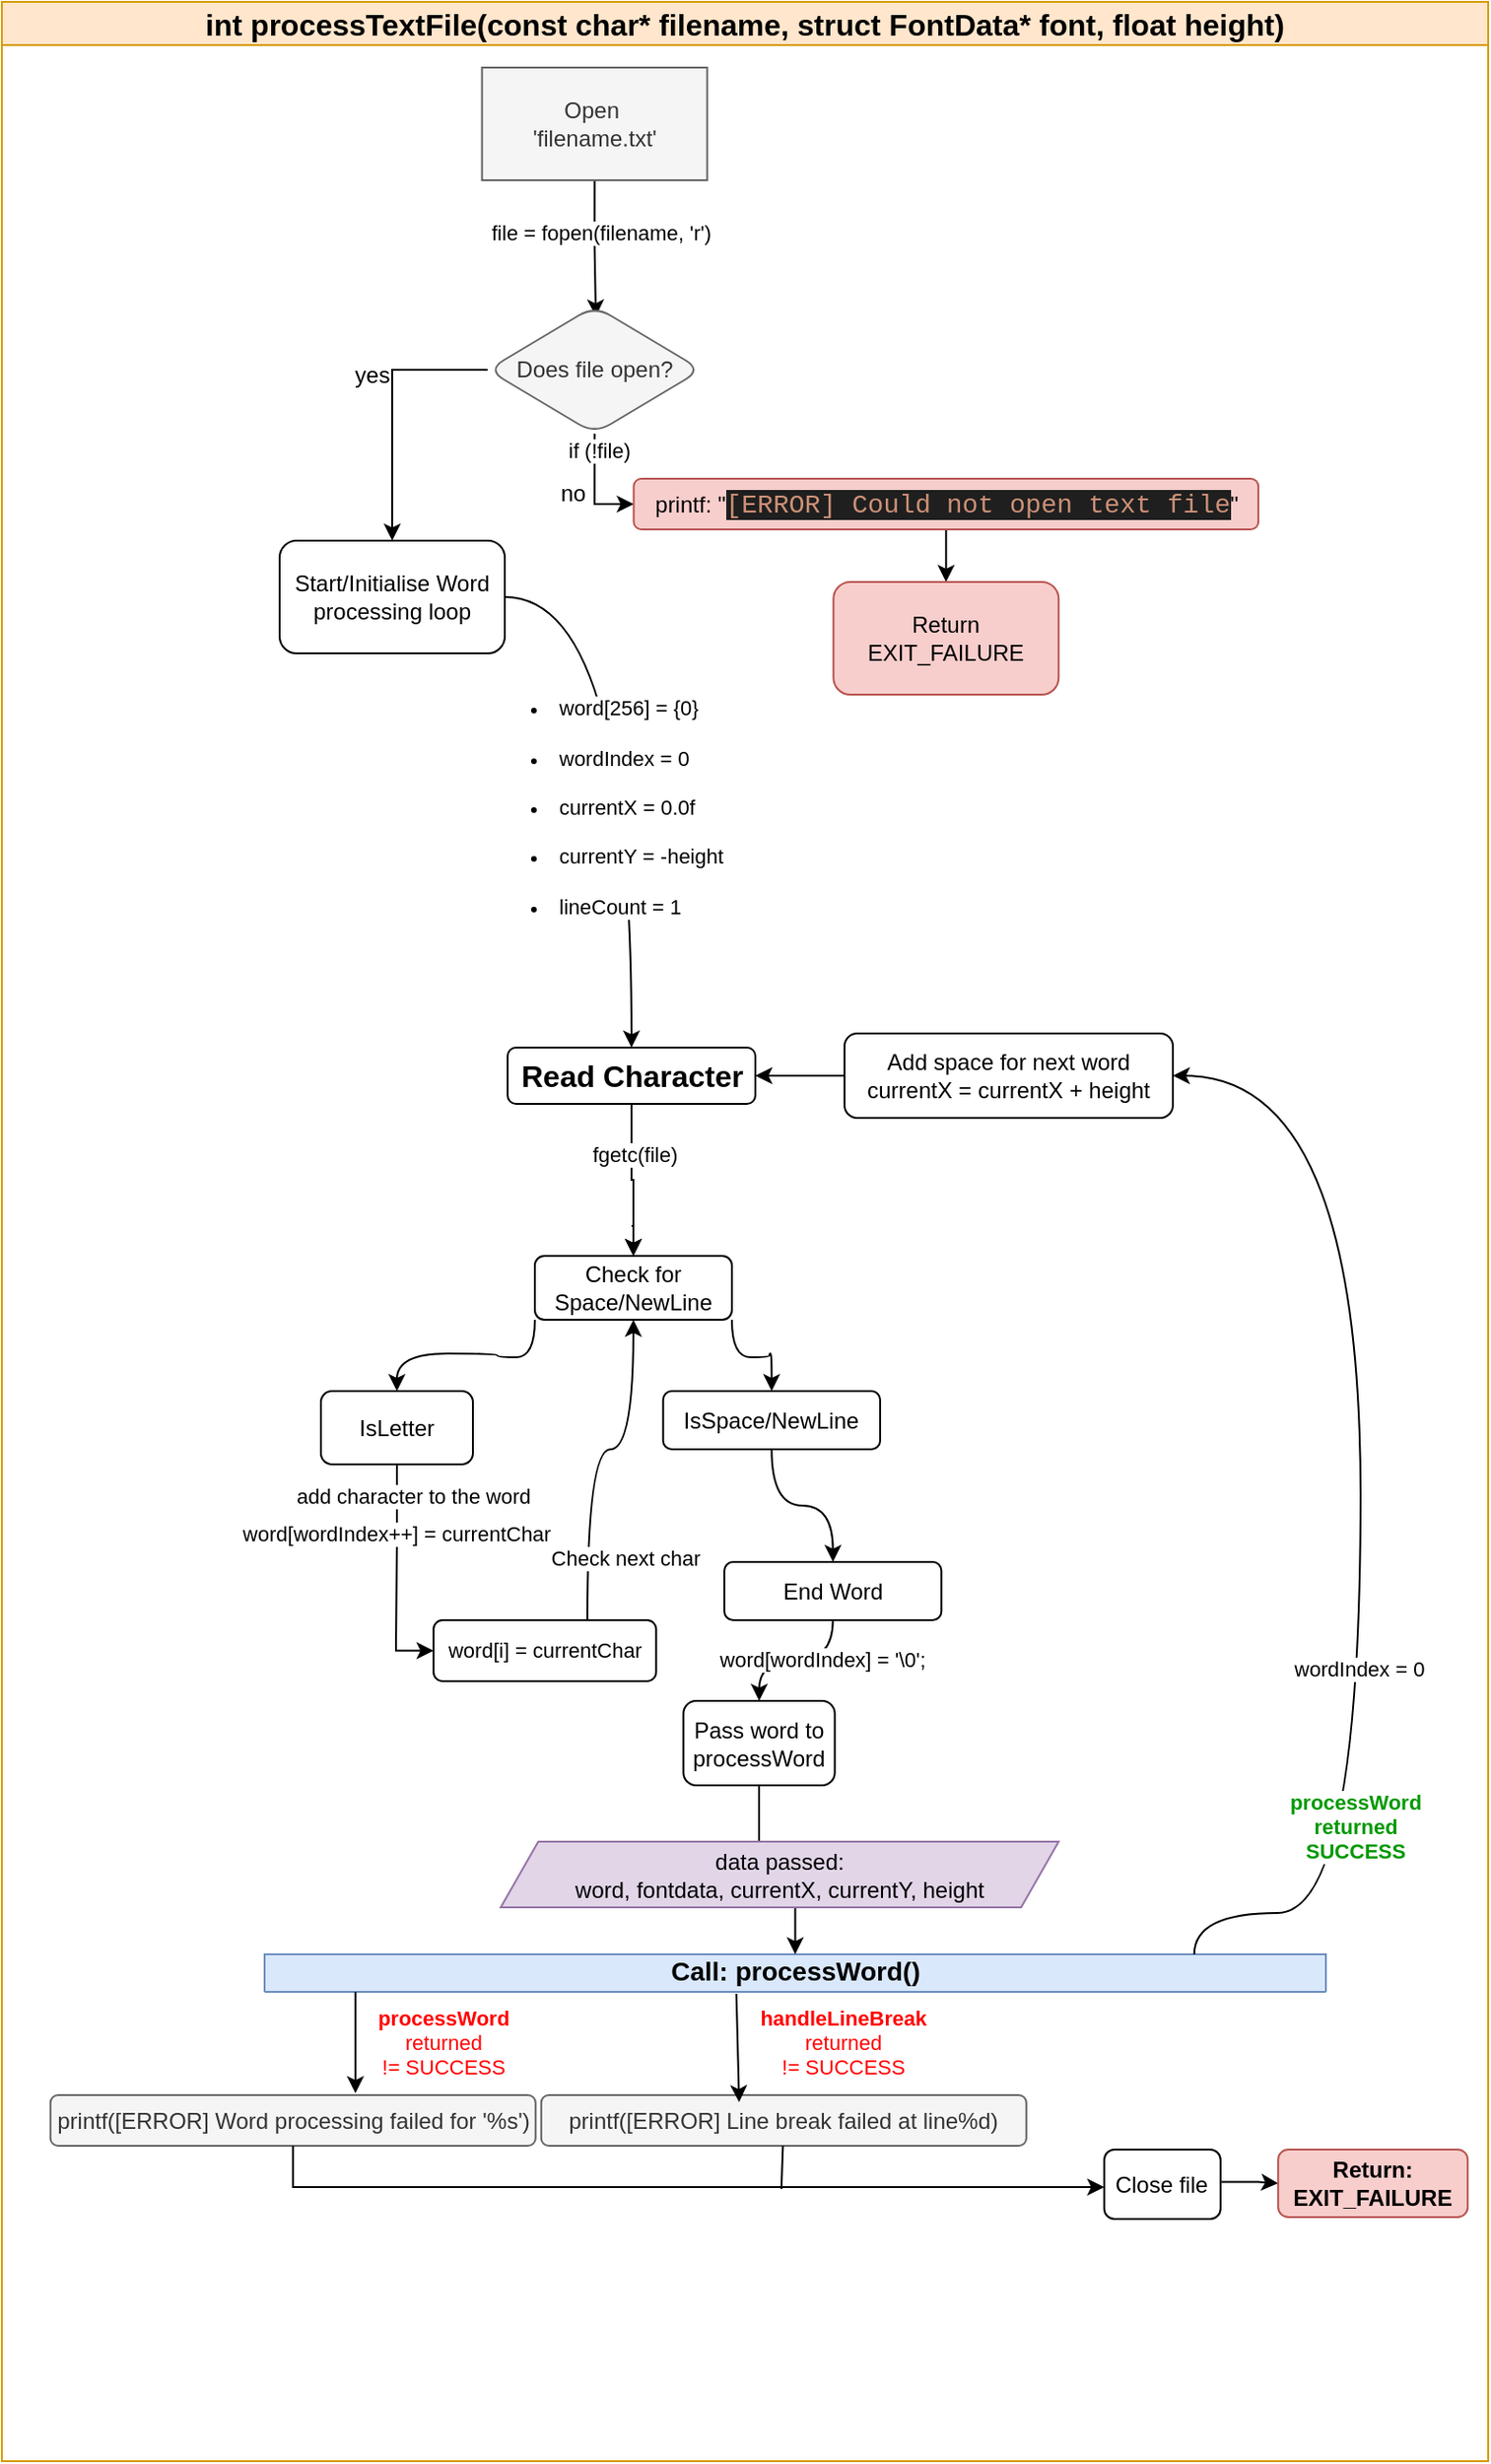 <mxfile version="25.0.2">
  <diagram id="readFontFile" name="readFontFile">
    <mxGraphModel dx="1050" dy="717" grid="1" gridSize="10" guides="1" tooltips="1" connect="1" arrows="1" fold="1" page="1" pageScale="1" pageWidth="827" pageHeight="1169" math="0" shadow="0">
      <root>
        <mxCell id="0" />
        <mxCell id="1" parent="0" />
        <mxCell id="29" value="" style="endArrow=classic;html=1;exitX=0;exitY=0.5;entryX=0;entryY=0.5;fontColor=#FFFFFF;" parent="1" edge="1">
          <mxGeometry width="50" height="50" relative="1" as="geometry">
            <Array as="points">
              <mxPoint x="100" y="760" />
              <mxPoint x="100" y="630" />
            </Array>
            <mxPoint x="180" y="790.0" as="targetPoint" />
          </mxGeometry>
        </mxCell>
        <mxCell id="Bg580lgNQCNBW1oHtf8C-29" value="&lt;span style=&quot;font-size: 12pt; line-height: 110%; font-family: Calibri, sans-serif;&quot; lang=&quot;EN-GB&quot;&gt;int processTextFile(const char* filename, struct FontData* font, float height)&lt;/span&gt;&lt;span style=&quot;font-size:12.0pt;&lt;br/&gt;mso-bidi-font-size:11.0pt;line-height:110%;font-family:&amp;quot;Calibri&amp;quot;,sans-serif;&lt;br/&gt;mso-ascii-theme-font:minor-latin;mso-fareast-font-family:&amp;quot;Times New Roman&amp;quot;;&lt;br/&gt;mso-fareast-theme-font:minor-fareast;mso-hansi-theme-font:minor-latin;&lt;br/&gt;mso-bidi-font-family:&amp;quot;Times New Roman&amp;quot;;mso-bidi-theme-font:minor-bidi;&lt;br/&gt;color:#4472C4;mso-themecolor:accent1;mso-ansi-language:EN-GB;mso-fareast-language:&lt;br/&gt;EN-US;mso-bidi-language:AR-SA&quot; lang=&quot;EN-GB&quot;&gt;&lt;/span&gt;" style="swimlane;whiteSpace=wrap;html=1;fillColor=#ffe6cc;strokeColor=#d79b00;startSize=23;" parent="1" vertex="1">
          <mxGeometry x="18" y="40" width="792" height="1310" as="geometry" />
        </mxCell>
        <mxCell id="Bg580lgNQCNBW1oHtf8C-30" style="edgeStyle=orthogonalEdgeStyle;rounded=0;orthogonalLoop=1;jettySize=auto;html=1;exitX=0.5;exitY=1;exitDx=0;exitDy=0;entryX=0.506;entryY=0.082;entryDx=0;entryDy=0;entryPerimeter=0;" parent="Bg580lgNQCNBW1oHtf8C-29" source="Bg580lgNQCNBW1oHtf8C-32" target="Bg580lgNQCNBW1oHtf8C-36" edge="1">
          <mxGeometry relative="1" as="geometry">
            <mxPoint x="430.45" y="278.733" as="targetPoint" />
            <mxPoint x="430.45" y="240" as="sourcePoint" />
          </mxGeometry>
        </mxCell>
        <mxCell id="Bg580lgNQCNBW1oHtf8C-31" value="file = fopen(filename, &#39;r&#39;)" style="edgeLabel;html=1;align=center;verticalAlign=middle;resizable=0;points=[];" parent="Bg580lgNQCNBW1oHtf8C-30" vertex="1" connectable="0">
          <mxGeometry x="-0.235" y="3" relative="1" as="geometry">
            <mxPoint as="offset" />
          </mxGeometry>
        </mxCell>
        <mxCell id="Bg580lgNQCNBW1oHtf8C-32" value="Open&amp;nbsp;&lt;br&gt;&#39;filename.txt&#39;" style="rounded=0;whiteSpace=wrap;html=1;fillColor=#f5f5f5;strokeColor=#666666;fontColor=#333333;" parent="Bg580lgNQCNBW1oHtf8C-29" vertex="1">
          <mxGeometry x="255.83" y="35" width="120" height="60" as="geometry" />
        </mxCell>
        <mxCell id="Bg580lgNQCNBW1oHtf8C-33" style="edgeStyle=orthogonalEdgeStyle;rounded=0;orthogonalLoop=1;jettySize=auto;html=1;exitX=0.5;exitY=1;exitDx=0;exitDy=0;entryX=0;entryY=0.5;entryDx=0;entryDy=0;" parent="Bg580lgNQCNBW1oHtf8C-29" source="Bg580lgNQCNBW1oHtf8C-36" target="Bg580lgNQCNBW1oHtf8C-38" edge="1">
          <mxGeometry relative="1" as="geometry">
            <mxPoint x="315.83" y="271.533" as="targetPoint" />
          </mxGeometry>
        </mxCell>
        <mxCell id="Bg580lgNQCNBW1oHtf8C-34" value="if (!file)" style="edgeLabel;html=1;align=center;verticalAlign=middle;resizable=0;points=[];" parent="Bg580lgNQCNBW1oHtf8C-33" vertex="1" connectable="0">
          <mxGeometry x="-0.687" y="2" relative="1" as="geometry">
            <mxPoint as="offset" />
          </mxGeometry>
        </mxCell>
        <mxCell id="Bg580lgNQCNBW1oHtf8C-35" value="" style="edgeStyle=orthogonalEdgeStyle;rounded=0;orthogonalLoop=1;jettySize=auto;html=1;exitX=0;exitY=0.5;exitDx=0;exitDy=0;" parent="Bg580lgNQCNBW1oHtf8C-29" source="Bg580lgNQCNBW1oHtf8C-36" target="Bg580lgNQCNBW1oHtf8C-41" edge="1">
          <mxGeometry relative="1" as="geometry" />
        </mxCell>
        <mxCell id="Bg580lgNQCNBW1oHtf8C-36" value="Does file open?" style="rhombus;whiteSpace=wrap;html=1;rounded=1;shadow=0;fillColor=#f5f5f5;fontColor=#333333;strokeColor=#666666;" parent="Bg580lgNQCNBW1oHtf8C-29" vertex="1">
          <mxGeometry x="258.83" y="162" width="114" height="68" as="geometry" />
        </mxCell>
        <mxCell id="Bg580lgNQCNBW1oHtf8C-37" value="" style="edgeStyle=orthogonalEdgeStyle;rounded=0;orthogonalLoop=1;jettySize=auto;html=1;" parent="Bg580lgNQCNBW1oHtf8C-29" source="Bg580lgNQCNBW1oHtf8C-38" target="Bg580lgNQCNBW1oHtf8C-43" edge="1">
          <mxGeometry relative="1" as="geometry" />
        </mxCell>
        <mxCell id="Bg580lgNQCNBW1oHtf8C-38" value="printf: &quot;&lt;span style=&quot;color: rgb(206, 145, 120); background-color: rgb(31, 31, 31); font-family: Consolas, &amp;quot;Courier New&amp;quot;, monospace; font-size: 14px; white-space: pre;&quot;&gt;[ERROR] Could not open text file&lt;/span&gt;&lt;span style=&quot;background-color: initial;&quot;&gt;&quot;&lt;/span&gt;" style="rounded=1;whiteSpace=wrap;html=1;fillColor=#f8cecc;strokeColor=#b85450;" parent="Bg580lgNQCNBW1oHtf8C-29" vertex="1">
          <mxGeometry x="336.69" y="254" width="332.86" height="27" as="geometry" />
        </mxCell>
        <mxCell id="Bg580lgNQCNBW1oHtf8C-39" value="no" style="text;html=1;align=center;verticalAlign=middle;resizable=0;points=[];autosize=1;strokeColor=none;fillColor=none;" parent="Bg580lgNQCNBW1oHtf8C-29" vertex="1">
          <mxGeometry x="288" y="249" width="31" height="26" as="geometry" />
        </mxCell>
        <mxCell id="Bg580lgNQCNBW1oHtf8C-40" value="yes" style="text;html=1;align=center;verticalAlign=middle;resizable=0;points=[];autosize=1;strokeColor=none;fillColor=none;" parent="Bg580lgNQCNBW1oHtf8C-29" vertex="1">
          <mxGeometry x="178" y="186" width="37" height="26" as="geometry" />
        </mxCell>
        <mxCell id="Bg580lgNQCNBW1oHtf8C-41" value="Start/Initialise Word processing loop" style="whiteSpace=wrap;html=1;rounded=1;shadow=0;" parent="Bg580lgNQCNBW1oHtf8C-29" vertex="1">
          <mxGeometry x="148" y="287" width="120" height="60" as="geometry" />
        </mxCell>
        <mxCell id="Bg580lgNQCNBW1oHtf8C-42" value="Add space for next word&lt;br&gt;currentX = currentX + height" style="whiteSpace=wrap;html=1;rounded=1;shadow=0;" parent="Bg580lgNQCNBW1oHtf8C-29" vertex="1">
          <mxGeometry x="449" y="549.5" width="175" height="45" as="geometry" />
        </mxCell>
        <mxCell id="Bg580lgNQCNBW1oHtf8C-43" value="Return EXIT_FAILURE" style="whiteSpace=wrap;html=1;fillColor=#f8cecc;strokeColor=#b85450;rounded=1;" parent="Bg580lgNQCNBW1oHtf8C-29" vertex="1">
          <mxGeometry x="443.12" y="309" width="120" height="60" as="geometry" />
        </mxCell>
        <mxCell id="Bg580lgNQCNBW1oHtf8C-44" style="edgeStyle=orthogonalEdgeStyle;rounded=0;orthogonalLoop=1;jettySize=auto;html=1;exitX=1;exitY=1;exitDx=0;exitDy=0;entryX=0.5;entryY=0;entryDx=0;entryDy=0;curved=1;" parent="Bg580lgNQCNBW1oHtf8C-29" source="Bg580lgNQCNBW1oHtf8C-45" target="Bg580lgNQCNBW1oHtf8C-48" edge="1">
          <mxGeometry relative="1" as="geometry" />
        </mxCell>
        <mxCell id="Bg580lgNQCNBW1oHtf8C-45" value="Check for Space/NewLine" style="rounded=1;whiteSpace=wrap;html=1;" parent="Bg580lgNQCNBW1oHtf8C-29" vertex="1">
          <mxGeometry x="284" y="668" width="105" height="34" as="geometry" />
        </mxCell>
        <mxCell id="Bg580lgNQCNBW1oHtf8C-46" style="edgeStyle=orthogonalEdgeStyle;rounded=0;orthogonalLoop=1;jettySize=auto;html=1;exitX=0.5;exitY=1;exitDx=0;exitDy=0;curved=1;" parent="Bg580lgNQCNBW1oHtf8C-29" source="Bg580lgNQCNBW1oHtf8C-239" target="Bg580lgNQCNBW1oHtf8C-50" edge="1">
          <mxGeometry relative="1" as="geometry">
            <mxPoint x="381" y="909.4" as="targetPoint" />
          </mxGeometry>
        </mxCell>
        <mxCell id="Bg580lgNQCNBW1oHtf8C-47" value="word[wordIndex] = &#39;\0&#39;;" style="edgeLabel;html=1;align=center;verticalAlign=middle;resizable=0;points=[];" parent="Bg580lgNQCNBW1oHtf8C-46" vertex="1" connectable="0">
          <mxGeometry x="-0.321" y="-1" relative="1" as="geometry">
            <mxPoint as="offset" />
          </mxGeometry>
        </mxCell>
        <mxCell id="Bg580lgNQCNBW1oHtf8C-48" value="IsSpace/NewLine" style="rounded=1;whiteSpace=wrap;html=1;" parent="Bg580lgNQCNBW1oHtf8C-29" vertex="1">
          <mxGeometry x="352.35" y="740" width="115.65" height="31" as="geometry" />
        </mxCell>
        <mxCell id="Bg580lgNQCNBW1oHtf8C-49" style="edgeStyle=orthogonalEdgeStyle;rounded=0;orthogonalLoop=1;jettySize=auto;html=1;exitX=0;exitY=1;exitDx=0;exitDy=0;curved=1;" parent="Bg580lgNQCNBW1oHtf8C-29" source="Bg580lgNQCNBW1oHtf8C-45" target="Bg580lgNQCNBW1oHtf8C-54" edge="1">
          <mxGeometry relative="1" as="geometry">
            <mxPoint x="207.935" y="940.903" as="targetPoint" />
            <mxPoint x="209" y="728" as="sourcePoint" />
          </mxGeometry>
        </mxCell>
        <mxCell id="Bg580lgNQCNBW1oHtf8C-50" value="Pass word to processWord" style="rounded=1;whiteSpace=wrap;html=1;" parent="Bg580lgNQCNBW1oHtf8C-29" vertex="1">
          <mxGeometry x="363.17" y="905" width="80.65" height="45" as="geometry" />
        </mxCell>
        <mxCell id="Bg580lgNQCNBW1oHtf8C-51" style="edgeStyle=orthogonalEdgeStyle;rounded=0;orthogonalLoop=1;jettySize=auto;html=1;exitX=0.5;exitY=1;exitDx=0;exitDy=0;entryX=0;entryY=0.5;entryDx=0;entryDy=0;" parent="Bg580lgNQCNBW1oHtf8C-29" source="Bg580lgNQCNBW1oHtf8C-54" target="Bg580lgNQCNBW1oHtf8C-57" edge="1">
          <mxGeometry relative="1" as="geometry" />
        </mxCell>
        <mxCell id="Bg580lgNQCNBW1oHtf8C-52" value="add character to the word" style="edgeLabel;html=1;align=center;verticalAlign=middle;resizable=0;points=[];" parent="Bg580lgNQCNBW1oHtf8C-51" vertex="1" connectable="0">
          <mxGeometry x="-0.204" y="-1" relative="1" as="geometry">
            <mxPoint x="10" y="-30" as="offset" />
          </mxGeometry>
        </mxCell>
        <mxCell id="Bg580lgNQCNBW1oHtf8C-53" value="word[wordIndex++] = currentChar" style="edgeLabel;html=1;align=center;verticalAlign=middle;resizable=0;points=[];" parent="Bg580lgNQCNBW1oHtf8C-51" vertex="1" connectable="0">
          <mxGeometry x="-0.383" y="-1" relative="1" as="geometry">
            <mxPoint as="offset" />
          </mxGeometry>
        </mxCell>
        <mxCell id="Bg580lgNQCNBW1oHtf8C-54" value="IsLetter" style="rounded=1;whiteSpace=wrap;html=1;" parent="Bg580lgNQCNBW1oHtf8C-29" vertex="1">
          <mxGeometry x="170.0" y="740" width="81" height="39" as="geometry" />
        </mxCell>
        <mxCell id="Bg580lgNQCNBW1oHtf8C-55" style="edgeStyle=orthogonalEdgeStyle;rounded=0;orthogonalLoop=1;jettySize=auto;html=1;curved=1;entryX=0.5;entryY=1;entryDx=0;entryDy=0;" parent="Bg580lgNQCNBW1oHtf8C-29" source="Bg580lgNQCNBW1oHtf8C-57" target="Bg580lgNQCNBW1oHtf8C-45" edge="1">
          <mxGeometry relative="1" as="geometry">
            <mxPoint x="284" y="857" as="sourcePoint" />
            <mxPoint x="321" y="738" as="targetPoint" />
            <Array as="points">
              <mxPoint x="312" y="771" />
              <mxPoint x="337" y="771" />
            </Array>
          </mxGeometry>
        </mxCell>
        <mxCell id="Bg580lgNQCNBW1oHtf8C-56" value="Check next char" style="edgeLabel;html=1;align=center;verticalAlign=middle;resizable=0;points=[];" parent="Bg580lgNQCNBW1oHtf8C-55" vertex="1" connectable="0">
          <mxGeometry x="0.427" relative="1" as="geometry">
            <mxPoint x="-5" y="74" as="offset" />
          </mxGeometry>
        </mxCell>
        <mxCell id="Bg580lgNQCNBW1oHtf8C-57" value="&lt;span style=&quot;font-size: 11px; text-wrap: nowrap; background-color: rgb(255, 255, 255);&quot;&gt;word[i] = currentChar&lt;/span&gt;" style="whiteSpace=wrap;html=1;rounded=1;" parent="Bg580lgNQCNBW1oHtf8C-29" vertex="1">
          <mxGeometry x="230" y="862" width="118.65" height="32.5" as="geometry" />
        </mxCell>
        <mxCell id="Bg580lgNQCNBW1oHtf8C-58" style="edgeStyle=orthogonalEdgeStyle;rounded=0;orthogonalLoop=1;jettySize=auto;html=1;exitX=0.5;exitY=1;exitDx=0;exitDy=0;entryX=0.5;entryY=0;entryDx=0;entryDy=0;" parent="Bg580lgNQCNBW1oHtf8C-29" target="Bg580lgNQCNBW1oHtf8C-45" edge="1">
          <mxGeometry relative="1" as="geometry">
            <mxPoint x="335.5" y="652.0" as="sourcePoint" />
          </mxGeometry>
        </mxCell>
        <mxCell id="Bg580lgNQCNBW1oHtf8C-59" value="&lt;p class=&quot;MsoNormal&quot;&gt;&lt;span style=&quot;line-height: 110%;&quot;&gt;&lt;font style=&quot;font-size: 14px;&quot;&gt;Call: processWord()&lt;/font&gt;&lt;/span&gt;&lt;/p&gt;" style="swimlane;whiteSpace=wrap;html=1;fillColor=#dae8fc;strokeColor=#6c8ebf;" parent="Bg580lgNQCNBW1oHtf8C-29" vertex="1" collapsed="1">
          <mxGeometry x="140" y="1040" width="565.5" height="20" as="geometry">
            <mxRectangle x="16" y="1018" width="737" height="3088" as="alternateBounds" />
          </mxGeometry>
        </mxCell>
        <mxCell id="Bg580lgNQCNBW1oHtf8C-60" style="edgeStyle=orthogonalEdgeStyle;rounded=0;orthogonalLoop=1;jettySize=auto;html=1;exitX=0.75;exitY=0;exitDx=0;exitDy=0;entryX=0.5;entryY=1;entryDx=0;entryDy=0;" parent="Bg580lgNQCNBW1oHtf8C-59" source="Bg580lgNQCNBW1oHtf8C-61" target="Bg580lgNQCNBW1oHtf8C-227" edge="1">
          <mxGeometry relative="1" as="geometry">
            <mxPoint x="472.519" y="2169" as="targetPoint" />
          </mxGeometry>
        </mxCell>
        <mxCell id="Bg580lgNQCNBW1oHtf8C-61" value="Call: generateGCodeForCharacter()" style="swimlane;whiteSpace=wrap;html=1;fillColor=#f8cecc;strokeColor=#b85450;gradientColor=#ea6b66;" parent="Bg580lgNQCNBW1oHtf8C-59" vertex="1">
          <mxGeometry x="19.5" y="2206" width="673.5" height="820" as="geometry">
            <mxRectangle x="46" y="715" width="156" height="26" as="alternateBounds" />
          </mxGeometry>
        </mxCell>
        <mxCell id="Bg580lgNQCNBW1oHtf8C-62" style="edgeStyle=orthogonalEdgeStyle;rounded=0;orthogonalLoop=1;jettySize=auto;html=1;exitX=1;exitY=0.5;exitDx=0;exitDy=0;" parent="Bg580lgNQCNBW1oHtf8C-61" source="Bg580lgNQCNBW1oHtf8C-64" target="Bg580lgNQCNBW1oHtf8C-65" edge="1">
          <mxGeometry relative="1" as="geometry" />
        </mxCell>
        <mxCell id="Bg580lgNQCNBW1oHtf8C-63" value="INVALID" style="edgeLabel;html=1;align=center;verticalAlign=middle;resizable=0;points=[];" parent="Bg580lgNQCNBW1oHtf8C-62" vertex="1" connectable="0">
          <mxGeometry x="-0.153" y="-1" relative="1" as="geometry">
            <mxPoint as="offset" />
          </mxGeometry>
        </mxCell>
        <mxCell id="Bg580lgNQCNBW1oHtf8C-64" value="Valid Parameters?" style="rhombus;whiteSpace=wrap;html=1;rounded=1;" parent="Bg580lgNQCNBW1oHtf8C-61" vertex="1">
          <mxGeometry x="15.71" y="40" width="148.83" height="80" as="geometry" />
        </mxCell>
        <mxCell id="Bg580lgNQCNBW1oHtf8C-65" value="printf([ERROR] Invalid parameters in generateGCodeForCharacter)" style="rounded=1;whiteSpace=wrap;html=1;fillColor=#f5f5f5;strokeColor=#666666;fontColor=#333333;" parent="Bg580lgNQCNBW1oHtf8C-61" vertex="1">
          <mxGeometry x="247.04" y="61.5" width="214.96" height="36" as="geometry" />
        </mxCell>
        <mxCell id="Bg580lgNQCNBW1oHtf8C-66" value="&lt;font style=&quot;font-size: 10px;&quot;&gt;Return EXIT_INVALID_PARAMS&lt;/font&gt;" style="whiteSpace=wrap;html=1;fillColor=#f8cecc;strokeColor=#b85450;rounded=1;" parent="Bg580lgNQCNBW1oHtf8C-61" vertex="1">
          <mxGeometry x="484.5" y="61.5" width="123.96" height="37.75" as="geometry" />
        </mxCell>
        <mxCell id="Bg580lgNQCNBW1oHtf8C-67" value="" style="edgeStyle=orthogonalEdgeStyle;rounded=0;orthogonalLoop=1;jettySize=auto;html=1;exitX=1;exitY=0.5;exitDx=0;exitDy=0;" parent="Bg580lgNQCNBW1oHtf8C-61" source="Bg580lgNQCNBW1oHtf8C-65" target="Bg580lgNQCNBW1oHtf8C-66" edge="1">
          <mxGeometry relative="1" as="geometry">
            <mxPoint x="382.557" y="91.0" as="sourcePoint" />
          </mxGeometry>
        </mxCell>
        <mxCell id="Bg580lgNQCNBW1oHtf8C-68" style="edgeStyle=orthogonalEdgeStyle;rounded=0;orthogonalLoop=1;jettySize=auto;html=1;exitX=1;exitY=0.5;exitDx=0;exitDy=0;" parent="Bg580lgNQCNBW1oHtf8C-61" source="Bg580lgNQCNBW1oHtf8C-72" target="Bg580lgNQCNBW1oHtf8C-73" edge="1">
          <mxGeometry relative="1" as="geometry" />
        </mxCell>
        <mxCell id="Bg580lgNQCNBW1oHtf8C-69" value="INVALID" style="edgeLabel;html=1;align=center;verticalAlign=middle;resizable=0;points=[];" parent="Bg580lgNQCNBW1oHtf8C-68" vertex="1" connectable="0">
          <mxGeometry x="-0.153" y="-1" relative="1" as="geometry">
            <mxPoint as="offset" />
          </mxGeometry>
        </mxCell>
        <mxCell id="Bg580lgNQCNBW1oHtf8C-70" style="edgeStyle=orthogonalEdgeStyle;rounded=0;orthogonalLoop=1;jettySize=auto;html=1;exitX=0.5;exitY=1;exitDx=0;exitDy=0;" parent="Bg580lgNQCNBW1oHtf8C-61" source="Bg580lgNQCNBW1oHtf8C-72" target="Bg580lgNQCNBW1oHtf8C-86" edge="1">
          <mxGeometry relative="1" as="geometry">
            <mxPoint x="90.286" y="374.143" as="targetPoint" />
          </mxGeometry>
        </mxCell>
        <mxCell id="Bg580lgNQCNBW1oHtf8C-71" value="Valid" style="edgeLabel;html=1;align=center;verticalAlign=middle;resizable=0;points=[];" parent="Bg580lgNQCNBW1oHtf8C-70" vertex="1" connectable="0">
          <mxGeometry x="-0.18" relative="1" as="geometry">
            <mxPoint as="offset" />
          </mxGeometry>
        </mxCell>
        <mxCell id="Bg580lgNQCNBW1oHtf8C-72" value="Validate Stroke Data" style="rhombus;whiteSpace=wrap;html=1;rounded=1;" parent="Bg580lgNQCNBW1oHtf8C-61" vertex="1">
          <mxGeometry x="15.71" y="234" width="148.83" height="68" as="geometry" />
        </mxCell>
        <mxCell id="Bg580lgNQCNBW1oHtf8C-73" value="printf([WArNING] No stroke data for charcter &#39;%c)" style="rounded=1;whiteSpace=wrap;html=1;fillColor=#f5f5f5;strokeColor=#666666;fontColor=#333333;" parent="Bg580lgNQCNBW1oHtf8C-61" vertex="1">
          <mxGeometry x="232" y="254.5" width="322" height="27" as="geometry" />
        </mxCell>
        <mxCell id="Bg580lgNQCNBW1oHtf8C-74" value="&lt;font style=&quot;font-size: 10px;&quot;&gt;Return EXIT_NO_STROKE_DATA&lt;/font&gt;" style="whiteSpace=wrap;html=1;fillColor=#f8cecc;strokeColor=#b85450;rounded=1;" parent="Bg580lgNQCNBW1oHtf8C-61" vertex="1">
          <mxGeometry x="488.0" y="302" width="174" height="32.25" as="geometry" />
        </mxCell>
        <mxCell id="Bg580lgNQCNBW1oHtf8C-75" value="" style="edgeStyle=orthogonalEdgeStyle;rounded=0;orthogonalLoop=1;jettySize=auto;html=1;exitX=1;exitY=0.5;exitDx=0;exitDy=0;" parent="Bg580lgNQCNBW1oHtf8C-61" source="Bg580lgNQCNBW1oHtf8C-73" target="Bg580lgNQCNBW1oHtf8C-74" edge="1">
          <mxGeometry relative="1" as="geometry">
            <mxPoint x="386.517" y="279.5" as="sourcePoint" />
            <mxPoint x="598.0" y="268.038" as="targetPoint" />
          </mxGeometry>
        </mxCell>
        <mxCell id="Bg580lgNQCNBW1oHtf8C-76" style="edgeStyle=orthogonalEdgeStyle;rounded=0;orthogonalLoop=1;jettySize=auto;html=1;exitX=0.5;exitY=1;exitDx=0;exitDy=0;entryX=0.501;entryY=0.04;entryDx=0;entryDy=0;entryPerimeter=0;" parent="Bg580lgNQCNBW1oHtf8C-61" source="Bg580lgNQCNBW1oHtf8C-80" target="Bg580lgNQCNBW1oHtf8C-72" edge="1">
          <mxGeometry relative="1" as="geometry" />
        </mxCell>
        <mxCell id="Bg580lgNQCNBW1oHtf8C-77" value="struct CharacterData* charData = &amp;amp;font-&amp;gt;characters[(int)c];" style="edgeLabel;html=1;align=center;verticalAlign=middle;resizable=0;points=[];" parent="Bg580lgNQCNBW1oHtf8C-76" vertex="1" connectable="0">
          <mxGeometry x="-0.305" y="-2" relative="1" as="geometry">
            <mxPoint x="85" y="5" as="offset" />
          </mxGeometry>
        </mxCell>
        <mxCell id="Bg580lgNQCNBW1oHtf8C-78" value="" style="edgeStyle=orthogonalEdgeStyle;rounded=0;orthogonalLoop=1;jettySize=auto;html=1;exitX=0.5;exitY=1;exitDx=0;exitDy=0;entryX=0.501;entryY=0.04;entryDx=0;entryDy=0;entryPerimeter=0;" parent="Bg580lgNQCNBW1oHtf8C-61" source="Bg580lgNQCNBW1oHtf8C-64" target="Bg580lgNQCNBW1oHtf8C-80" edge="1">
          <mxGeometry relative="1" as="geometry">
            <mxPoint x="159" y="4024" as="sourcePoint" />
            <mxPoint x="159" y="4052" as="targetPoint" />
          </mxGeometry>
        </mxCell>
        <mxCell id="Bg580lgNQCNBW1oHtf8C-79" value="Valid" style="edgeLabel;html=1;align=center;verticalAlign=middle;resizable=0;points=[];" parent="Bg580lgNQCNBW1oHtf8C-78" vertex="1" connectable="0">
          <mxGeometry x="-0.439" y="-3" relative="1" as="geometry">
            <mxPoint as="offset" />
          </mxGeometry>
        </mxCell>
        <mxCell id="Bg580lgNQCNBW1oHtf8C-80" value="Get Character&amp;nbsp;&lt;br&gt;Data" style="rounded=1;whiteSpace=wrap;html=1;" parent="Bg580lgNQCNBW1oHtf8C-61" vertex="1">
          <mxGeometry x="46.62" y="154" width="87" height="34" as="geometry" />
        </mxCell>
        <mxCell id="Bg580lgNQCNBW1oHtf8C-81" value="&lt;div style=&quot;color: rgb(204, 204, 204); background-color: rgb(31, 31, 31); font-family: Consolas, &amp;quot;Courier New&amp;quot;, monospace; line-height: 19px; white-space-collapse: preserve;&quot;&gt;&lt;font style=&quot;font-size: 9px;&quot;&gt;&lt;span style=&quot;color: rgb(197, 134, 192);&quot;&gt;if&lt;/span&gt; (&lt;span style=&quot;color: rgb(212, 212, 212);&quot;&gt;!&lt;/span&gt;&lt;span style=&quot;color: rgb(156, 220, 254);&quot;&gt;font&lt;/span&gt; &lt;span style=&quot;color: rgb(212, 212, 212);&quot;&gt;||&lt;/span&gt; &lt;span style=&quot;color: rgb(212, 212, 212);&quot;&gt;!&lt;/span&gt;&lt;span style=&quot;color: rgb(156, 220, 254);&quot;&gt;currentX&lt;/span&gt; &lt;span style=&quot;color: rgb(212, 212, 212);&quot;&gt;||&lt;/span&gt; &lt;span style=&quot;color: rgb(212, 212, 212);&quot;&gt;!&lt;/span&gt;&lt;span style=&quot;color: rgb(156, 220, 254);&quot;&gt;baselineY&lt;/span&gt; &lt;span style=&quot;color: rgb(212, 212, 212);&quot;&gt;||&lt;/span&gt; &lt;span style=&quot;color: rgb(156, 220, 254);&quot;&gt;height&lt;/span&gt; &lt;span style=&quot;color: rgb(212, 212, 212);&quot;&gt;&amp;lt;&lt;/span&gt; &lt;span style=&quot;color: rgb(181, 206, 168);&quot;&gt;4.0f&lt;/span&gt; &lt;span style=&quot;color: rgb(212, 212, 212);&quot;&gt;||&lt;/span&gt; &lt;span style=&quot;color: rgb(156, 220, 254);&quot;&gt;height&lt;/span&gt; &lt;span style=&quot;color: rgb(212, 212, 212);&quot;&gt;&amp;gt;&lt;/span&gt; &lt;span style=&quot;color: rgb(181, 206, 168);&quot;&gt;10.0f&lt;/span&gt;)&lt;/font&gt;&lt;/div&gt;" style="text;html=1;align=center;verticalAlign=middle;resizable=0;points=[];autosize=1;strokeColor=none;fillColor=none;" parent="Bg580lgNQCNBW1oHtf8C-61" vertex="1">
          <mxGeometry x="133.62" y="94" width="374" height="32" as="geometry" />
        </mxCell>
        <mxCell id="Bg580lgNQCNBW1oHtf8C-82" value="&lt;div style=&quot;color: rgb(204, 204, 204); background-color: rgb(31, 31, 31); font-family: Consolas, &amp;quot;Courier New&amp;quot;, monospace; line-height: 19px; white-space-collapse: preserve;&quot;&gt;&lt;font style=&quot;font-size: 10px;&quot;&gt;&lt;span style=&quot;color: rgb(197, 134, 192);&quot;&gt;if&lt;/span&gt; (&lt;span style=&quot;color: rgb(212, 212, 212);&quot;&gt;!&lt;/span&gt;&lt;span style=&quot;color: rgb(156, 220, 254);&quot;&gt;charData&lt;/span&gt; &lt;span style=&quot;color: rgb(212, 212, 212);&quot;&gt;||&lt;/span&gt; &lt;span style=&quot;color: rgb(156, 220, 254);&quot;&gt;charData&lt;/span&gt;-&amp;gt;&lt;span style=&quot;color: rgb(156, 220, 254);&quot;&gt;numStrokes&lt;/span&gt; &lt;span style=&quot;color: rgb(212, 212, 212);&quot;&gt;&amp;lt;=&lt;/span&gt; &lt;span style=&quot;color: rgb(181, 206, 168);&quot;&gt;0&lt;/span&gt;)&lt;/font&gt;&lt;/div&gt;" style="text;html=1;align=center;verticalAlign=middle;resizable=0;points=[];autosize=1;strokeColor=none;fillColor=none;" parent="Bg580lgNQCNBW1oHtf8C-61" vertex="1">
          <mxGeometry x="133.62" y="275" width="254" height="32" as="geometry" />
        </mxCell>
        <mxCell id="Bg580lgNQCNBW1oHtf8C-83" value="" style="edgeStyle=orthogonalEdgeStyle;rounded=0;orthogonalLoop=1;jettySize=auto;html=1;" parent="Bg580lgNQCNBW1oHtf8C-61" source="Bg580lgNQCNBW1oHtf8C-86" target="Bg580lgNQCNBW1oHtf8C-89" edge="1">
          <mxGeometry relative="1" as="geometry" />
        </mxCell>
        <mxCell id="Bg580lgNQCNBW1oHtf8C-84" value="for (int i = 0; i &amp;lt; charData-&amp;gt;numStrokes; i++) { ... }" style="edgeLabel;html=1;align=center;verticalAlign=middle;resizable=0;points=[];" parent="Bg580lgNQCNBW1oHtf8C-83" vertex="1" connectable="0">
          <mxGeometry x="-0.284" y="-1" relative="1" as="geometry">
            <mxPoint x="49" y="33" as="offset" />
          </mxGeometry>
        </mxCell>
        <mxCell id="Bg580lgNQCNBW1oHtf8C-85" value="Loop through each stroke &lt;br&gt;in the character and calculate scaled &lt;br&gt;coordinates for G-code generation" style="edgeLabel;html=1;align=center;verticalAlign=middle;resizable=0;points=[];" parent="Bg580lgNQCNBW1oHtf8C-83" vertex="1" connectable="0">
          <mxGeometry x="-0.437" y="-1" relative="1" as="geometry">
            <mxPoint x="23" y="3" as="offset" />
          </mxGeometry>
        </mxCell>
        <mxCell id="Bg580lgNQCNBW1oHtf8C-86" value="Process Strokes" style="rounded=1;whiteSpace=wrap;html=1;" parent="Bg580lgNQCNBW1oHtf8C-61" vertex="1">
          <mxGeometry x="46.63" y="364" width="92.37" height="34" as="geometry" />
        </mxCell>
        <mxCell id="Bg580lgNQCNBW1oHtf8C-87" value="" style="edgeStyle=orthogonalEdgeStyle;rounded=0;orthogonalLoop=1;jettySize=auto;html=1;" parent="Bg580lgNQCNBW1oHtf8C-61" source="Bg580lgNQCNBW1oHtf8C-89" target="Bg580lgNQCNBW1oHtf8C-95" edge="1">
          <mxGeometry relative="1" as="geometry" />
        </mxCell>
        <mxCell id="Bg580lgNQCNBW1oHtf8C-88" value="sprintf(buffer, &quot;G1 X%.2f Y%.2f ...&quot;);" style="edgeLabel;html=1;align=center;verticalAlign=middle;resizable=0;points=[];" parent="Bg580lgNQCNBW1oHtf8C-87" vertex="1" connectable="0">
          <mxGeometry x="-0.123" y="-2" relative="1" as="geometry">
            <mxPoint as="offset" />
          </mxGeometry>
        </mxCell>
        <mxCell id="Bg580lgNQCNBW1oHtf8C-89" value="Generate G-Code Command" style="whiteSpace=wrap;html=1;rounded=1;" parent="Bg580lgNQCNBW1oHtf8C-61" vertex="1">
          <mxGeometry x="32.82" y="491" width="120" height="44" as="geometry" />
        </mxCell>
        <mxCell id="Bg580lgNQCNBW1oHtf8C-90" value="" style="edgeStyle=orthogonalEdgeStyle;rounded=0;orthogonalLoop=1;jettySize=auto;html=1;" parent="Bg580lgNQCNBW1oHtf8C-61" source="Bg580lgNQCNBW1oHtf8C-95" target="Bg580lgNQCNBW1oHtf8C-98" edge="1">
          <mxGeometry relative="1" as="geometry" />
        </mxCell>
        <mxCell id="Bg580lgNQCNBW1oHtf8C-91" value="if (currentPenState != stroke-&amp;gt;penDown)" style="edgeLabel;html=1;align=center;verticalAlign=middle;resizable=0;points=[];" parent="Bg580lgNQCNBW1oHtf8C-90" vertex="1" connectable="0">
          <mxGeometry x="-0.194" relative="1" as="geometry">
            <mxPoint x="23" y="8" as="offset" />
          </mxGeometry>
        </mxCell>
        <mxCell id="Bg580lgNQCNBW1oHtf8C-92" value="yes" style="edgeLabel;html=1;align=center;verticalAlign=middle;resizable=0;points=[];" parent="Bg580lgNQCNBW1oHtf8C-90" vertex="1" connectable="0">
          <mxGeometry x="-0.58" y="3" relative="1" as="geometry">
            <mxPoint as="offset" />
          </mxGeometry>
        </mxCell>
        <mxCell id="Bg580lgNQCNBW1oHtf8C-93" style="edgeStyle=orthogonalEdgeStyle;rounded=0;orthogonalLoop=1;jettySize=auto;html=1;exitX=1;exitY=0.5;exitDx=0;exitDy=0;" parent="Bg580lgNQCNBW1oHtf8C-61" source="Bg580lgNQCNBW1oHtf8C-95" target="Bg580lgNQCNBW1oHtf8C-102" edge="1">
          <mxGeometry relative="1" as="geometry" />
        </mxCell>
        <mxCell id="Bg580lgNQCNBW1oHtf8C-94" value="no" style="edgeLabel;html=1;align=center;verticalAlign=middle;resizable=0;points=[];" parent="Bg580lgNQCNBW1oHtf8C-93" vertex="1" connectable="0">
          <mxGeometry x="-0.168" y="-2" relative="1" as="geometry">
            <mxPoint as="offset" />
          </mxGeometry>
        </mxCell>
        <mxCell id="Bg580lgNQCNBW1oHtf8C-95" value="Pen State Changed?" style="rhombus;whiteSpace=wrap;html=1;rounded=1;" parent="Bg580lgNQCNBW1oHtf8C-61" vertex="1">
          <mxGeometry x="15.23" y="592" width="155.18" height="56" as="geometry" />
        </mxCell>
        <mxCell id="Bg580lgNQCNBW1oHtf8C-96" style="edgeStyle=orthogonalEdgeStyle;rounded=0;orthogonalLoop=1;jettySize=auto;html=1;exitX=1;exitY=0.5;exitDx=0;exitDy=0;entryX=0.5;entryY=1;entryDx=0;entryDy=0;" parent="Bg580lgNQCNBW1oHtf8C-61" source="Bg580lgNQCNBW1oHtf8C-98" target="Bg580lgNQCNBW1oHtf8C-102" edge="1">
          <mxGeometry relative="1" as="geometry">
            <mxPoint x="442" y="695" as="targetPoint" />
          </mxGeometry>
        </mxCell>
        <mxCell id="Bg580lgNQCNBW1oHtf8C-97" value="sprintf(buffer, &quot;S%d\n&quot;, stroke-&amp;gt;penDown ? 1000 : 0);" style="edgeLabel;html=1;align=center;verticalAlign=middle;resizable=0;points=[];" parent="Bg580lgNQCNBW1oHtf8C-96" vertex="1" connectable="0">
          <mxGeometry x="-0.116" y="2" relative="1" as="geometry">
            <mxPoint x="7" y="19" as="offset" />
          </mxGeometry>
        </mxCell>
        <mxCell id="Bg580lgNQCNBW1oHtf8C-98" value="Print Pen Command" style="whiteSpace=wrap;html=1;rounded=1;" parent="Bg580lgNQCNBW1oHtf8C-61" vertex="1">
          <mxGeometry x="46.62" y="711" width="92.18" height="35" as="geometry" />
        </mxCell>
        <mxCell id="Bg580lgNQCNBW1oHtf8C-99" style="edgeStyle=orthogonalEdgeStyle;rounded=0;orthogonalLoop=1;jettySize=auto;html=1;exitX=0.5;exitY=0;exitDx=0;exitDy=0;entryX=1;entryY=0.5;entryDx=0;entryDy=0;" parent="Bg580lgNQCNBW1oHtf8C-61" source="Bg580lgNQCNBW1oHtf8C-102" target="Bg580lgNQCNBW1oHtf8C-86" edge="1">
          <mxGeometry relative="1" as="geometry" />
        </mxCell>
        <mxCell id="Bg580lgNQCNBW1oHtf8C-100" style="edgeStyle=orthogonalEdgeStyle;rounded=0;orthogonalLoop=1;jettySize=auto;html=1;exitX=1;exitY=0.5;exitDx=0;exitDy=0;entryX=0;entryY=0.5;entryDx=0;entryDy=0;" parent="Bg580lgNQCNBW1oHtf8C-61" source="Bg580lgNQCNBW1oHtf8C-102" target="Bg580lgNQCNBW1oHtf8C-105" edge="1">
          <mxGeometry relative="1" as="geometry">
            <mxPoint x="537" y="620" as="targetPoint" />
          </mxGeometry>
        </mxCell>
        <mxCell id="Bg580lgNQCNBW1oHtf8C-101" value="no more strokes" style="edgeLabel;html=1;align=center;verticalAlign=middle;resizable=0;points=[];" parent="Bg580lgNQCNBW1oHtf8C-100" vertex="1" connectable="0">
          <mxGeometry x="0.006" y="-2" relative="1" as="geometry">
            <mxPoint as="offset" />
          </mxGeometry>
        </mxCell>
        <mxCell id="Bg580lgNQCNBW1oHtf8C-102" value="Next Stroke" style="whiteSpace=wrap;html=1;rounded=1;" parent="Bg580lgNQCNBW1oHtf8C-61" vertex="1">
          <mxGeometry x="331" y="602.5" width="92.18" height="35" as="geometry" />
        </mxCell>
        <mxCell id="Bg580lgNQCNBW1oHtf8C-103" style="edgeStyle=orthogonalEdgeStyle;rounded=0;orthogonalLoop=1;jettySize=auto;html=1;exitX=0.5;exitY=1;exitDx=0;exitDy=0;entryX=0.5;entryY=0;entryDx=0;entryDy=0;" parent="Bg580lgNQCNBW1oHtf8C-61" source="Bg580lgNQCNBW1oHtf8C-105" target="Bg580lgNQCNBW1oHtf8C-106" edge="1">
          <mxGeometry relative="1" as="geometry">
            <mxPoint x="549.62" y="856.5" as="targetPoint" />
          </mxGeometry>
        </mxCell>
        <mxCell id="Bg580lgNQCNBW1oHtf8C-104" value="*currentX += characterWidth + (scale * 1.0f);" style="edgeLabel;html=1;align=center;verticalAlign=middle;resizable=0;points=[];" parent="Bg580lgNQCNBW1oHtf8C-103" vertex="1" connectable="0">
          <mxGeometry x="-0.476" y="3" relative="1" as="geometry">
            <mxPoint x="2" y="15" as="offset" />
          </mxGeometry>
        </mxCell>
        <mxCell id="Bg580lgNQCNBW1oHtf8C-105" value="Update X position" style="whiteSpace=wrap;html=1;rounded=1;" parent="Bg580lgNQCNBW1oHtf8C-61" vertex="1">
          <mxGeometry x="498.62" y="680" width="103" height="35" as="geometry" />
        </mxCell>
        <mxCell id="Bg580lgNQCNBW1oHtf8C-106" value="&lt;b&gt;Return SUCCESS&lt;/b&gt;" style="whiteSpace=wrap;html=1;rounded=1;fillColor=#dae8fc;strokeColor=#6c8ebf;" parent="Bg580lgNQCNBW1oHtf8C-61" vertex="1">
          <mxGeometry x="498.62" y="780.5" width="103" height="35" as="geometry" />
        </mxCell>
        <mxCell id="Bg580lgNQCNBW1oHtf8C-107" value="call: handleLineBreak()" style="swimlane;whiteSpace=wrap;html=1;fillColor=#d5e8d4;strokeColor=#82b366;gradientColor=#97d077;" parent="Bg580lgNQCNBW1oHtf8C-59" vertex="1">
          <mxGeometry x="209" y="1090" width="515" height="507" as="geometry" />
        </mxCell>
        <mxCell id="Bg580lgNQCNBW1oHtf8C-108" style="edgeStyle=orthogonalEdgeStyle;rounded=0;orthogonalLoop=1;jettySize=auto;html=1;exitX=1;exitY=0.5;exitDx=0;exitDy=0;" parent="Bg580lgNQCNBW1oHtf8C-107" source="Bg580lgNQCNBW1oHtf8C-112" target="Bg580lgNQCNBW1oHtf8C-113" edge="1">
          <mxGeometry relative="1" as="geometry" />
        </mxCell>
        <mxCell id="Bg580lgNQCNBW1oHtf8C-109" value="INVALID" style="edgeLabel;html=1;align=center;verticalAlign=middle;resizable=0;points=[];" parent="Bg580lgNQCNBW1oHtf8C-108" vertex="1" connectable="0">
          <mxGeometry x="-0.153" y="-1" relative="1" as="geometry">
            <mxPoint as="offset" />
          </mxGeometry>
        </mxCell>
        <mxCell id="Bg580lgNQCNBW1oHtf8C-110" value="" style="edgeStyle=orthogonalEdgeStyle;rounded=0;orthogonalLoop=1;jettySize=auto;html=1;" parent="Bg580lgNQCNBW1oHtf8C-107" source="Bg580lgNQCNBW1oHtf8C-112" target="Bg580lgNQCNBW1oHtf8C-119" edge="1">
          <mxGeometry relative="1" as="geometry" />
        </mxCell>
        <mxCell id="Bg580lgNQCNBW1oHtf8C-111" value="Valid" style="edgeLabel;html=1;align=center;verticalAlign=middle;resizable=0;points=[];" parent="Bg580lgNQCNBW1oHtf8C-110" vertex="1" connectable="0">
          <mxGeometry x="-0.362" y="-1" relative="1" as="geometry">
            <mxPoint as="offset" />
          </mxGeometry>
        </mxCell>
        <mxCell id="Bg580lgNQCNBW1oHtf8C-112" value="&lt;br&gt;Valid currentX and currentY Parameters?" style="rhombus;whiteSpace=wrap;html=1;rounded=1;" parent="Bg580lgNQCNBW1oHtf8C-107" vertex="1">
          <mxGeometry y="28" width="175" height="78" as="geometry" />
        </mxCell>
        <mxCell id="Bg580lgNQCNBW1oHtf8C-113" value="&lt;font style=&quot;font-size: 10px;&quot;&gt;printf([ERROR] Invalid parameters in handleLineBreak)&lt;/font&gt;" style="rounded=1;whiteSpace=wrap;html=1;fillColor=#f5f5f5;strokeColor=#666666;fontColor=#333333;" parent="Bg580lgNQCNBW1oHtf8C-107" vertex="1">
          <mxGeometry x="230" y="54.5" width="257" height="27" as="geometry" />
        </mxCell>
        <mxCell id="Bg580lgNQCNBW1oHtf8C-114" value="Return&lt;br&gt;ERROR_INVALID_PARAM" style="whiteSpace=wrap;html=1;fillColor=#f8cecc;strokeColor=#b85450;rounded=1;" parent="Bg580lgNQCNBW1oHtf8C-107" vertex="1">
          <mxGeometry x="282.5" y="108" width="152" height="44.5" as="geometry" />
        </mxCell>
        <mxCell id="Bg580lgNQCNBW1oHtf8C-115" value="" style="edgeStyle=orthogonalEdgeStyle;rounded=0;orthogonalLoop=1;jettySize=auto;html=1;" parent="Bg580lgNQCNBW1oHtf8C-107" source="Bg580lgNQCNBW1oHtf8C-113" target="Bg580lgNQCNBW1oHtf8C-114" edge="1">
          <mxGeometry relative="1" as="geometry">
            <mxPoint x="385.687" y="67.0" as="sourcePoint" />
          </mxGeometry>
        </mxCell>
        <mxCell id="Bg580lgNQCNBW1oHtf8C-116" value="Return ERROR_OUT_OF_BOUNDS" style="whiteSpace=wrap;html=1;fillColor=#f8cecc;strokeColor=#b85450;rounded=1;" parent="Bg580lgNQCNBW1oHtf8C-107" vertex="1">
          <mxGeometry x="256" y="362" width="170" height="44.5" as="geometry" />
        </mxCell>
        <mxCell id="Bg580lgNQCNBW1oHtf8C-117" value="" style="edgeStyle=orthogonalEdgeStyle;rounded=0;orthogonalLoop=1;jettySize=auto;html=1;" parent="Bg580lgNQCNBW1oHtf8C-107" source="Bg580lgNQCNBW1oHtf8C-119" target="Bg580lgNQCNBW1oHtf8C-122" edge="1">
          <mxGeometry relative="1" as="geometry" />
        </mxCell>
        <mxCell id="Bg580lgNQCNBW1oHtf8C-118" value="*currentX = 0.0f" style="edgeLabel;html=1;align=center;verticalAlign=middle;resizable=0;points=[];" parent="Bg580lgNQCNBW1oHtf8C-117" vertex="1" connectable="0">
          <mxGeometry x="-0.2" y="-1" relative="1" as="geometry">
            <mxPoint y="2" as="offset" />
          </mxGeometry>
        </mxCell>
        <mxCell id="Bg580lgNQCNBW1oHtf8C-119" value="Reset X Position" style="whiteSpace=wrap;html=1;rounded=1;" parent="Bg580lgNQCNBW1oHtf8C-107" vertex="1">
          <mxGeometry x="39.25" y="137" width="96.5" height="36" as="geometry" />
        </mxCell>
        <mxCell id="Bg580lgNQCNBW1oHtf8C-120" value="" style="edgeStyle=orthogonalEdgeStyle;rounded=0;orthogonalLoop=1;jettySize=auto;html=1;" parent="Bg580lgNQCNBW1oHtf8C-107" source="Bg580lgNQCNBW1oHtf8C-122" target="Bg580lgNQCNBW1oHtf8C-126" edge="1">
          <mxGeometry relative="1" as="geometry">
            <mxPoint x="87.505" y="308.5" as="targetPoint" />
          </mxGeometry>
        </mxCell>
        <mxCell id="Bg580lgNQCNBW1oHtf8C-121" value="*currentY -= LINE_SPACING + *height;" style="edgeLabel;html=1;align=center;verticalAlign=middle;resizable=0;points=[];" parent="Bg580lgNQCNBW1oHtf8C-120" vertex="1" connectable="0">
          <mxGeometry x="-0.128" y="-1" relative="1" as="geometry">
            <mxPoint x="21" y="1" as="offset" />
          </mxGeometry>
        </mxCell>
        <mxCell id="Bg580lgNQCNBW1oHtf8C-122" value="&lt;table&gt;&lt;tbody&gt;&lt;tr&gt;&lt;td&gt;&lt;strong&gt;&lt;/strong&gt;&lt;/td&gt;&lt;/tr&gt;&lt;/tbody&gt;&lt;/table&gt;&lt;table&gt;&lt;tbody&gt;&lt;tr&gt;&lt;td&gt;Move Y Position&lt;/td&gt;&lt;/tr&gt;&lt;/tbody&gt;&lt;/table&gt;" style="whiteSpace=wrap;html=1;rounded=1;" parent="Bg580lgNQCNBW1oHtf8C-107" vertex="1">
          <mxGeometry x="33.13" y="209" width="108.75" height="33" as="geometry" />
        </mxCell>
        <mxCell id="Bg580lgNQCNBW1oHtf8C-123" style="edgeStyle=orthogonalEdgeStyle;rounded=0;orthogonalLoop=1;jettySize=auto;html=1;" parent="Bg580lgNQCNBW1oHtf8C-107" source="Bg580lgNQCNBW1oHtf8C-127" target="Bg580lgNQCNBW1oHtf8C-116" edge="1">
          <mxGeometry relative="1" as="geometry">
            <mxPoint x="194.429" y="323.143" as="targetPoint" />
          </mxGeometry>
        </mxCell>
        <mxCell id="Bg580lgNQCNBW1oHtf8C-124" value="" style="edgeStyle=orthogonalEdgeStyle;rounded=0;orthogonalLoop=1;jettySize=auto;html=1;" parent="Bg580lgNQCNBW1oHtf8C-107" source="Bg580lgNQCNBW1oHtf8C-126" target="Bg580lgNQCNBW1oHtf8C-130" edge="1">
          <mxGeometry relative="1" as="geometry" />
        </mxCell>
        <mxCell id="Bg580lgNQCNBW1oHtf8C-125" value="if (*currentY &amp;lt; MIN_Y)" style="edgeLabel;html=1;align=center;verticalAlign=middle;resizable=0;points=[];" parent="Bg580lgNQCNBW1oHtf8C-124" vertex="1" connectable="0">
          <mxGeometry x="-0.229" y="-1" relative="1" as="geometry">
            <mxPoint as="offset" />
          </mxGeometry>
        </mxCell>
        <mxCell id="Bg580lgNQCNBW1oHtf8C-126" value="Valid Y Position?" style="rhombus;whiteSpace=wrap;html=1;rounded=1;" parent="Bg580lgNQCNBW1oHtf8C-107" vertex="1">
          <mxGeometry x="24.51" y="296" width="125.99" height="54" as="geometry" />
        </mxCell>
        <mxCell id="Bg580lgNQCNBW1oHtf8C-127" value="printf([ERROR] Invalid parameters in handleLineBreak)" style="rounded=1;whiteSpace=wrap;html=1;fillColor=#f5f5f5;strokeColor=#666666;fontColor=#333333;" parent="Bg580lgNQCNBW1oHtf8C-107" vertex="1">
          <mxGeometry x="180" y="309.5" width="322" height="27" as="geometry" />
        </mxCell>
        <mxCell id="Bg580lgNQCNBW1oHtf8C-128" value="" style="edgeStyle=orthogonalEdgeStyle;rounded=0;orthogonalLoop=1;jettySize=auto;html=1;exitX=1;exitY=0.5;exitDx=0;exitDy=0;" parent="Bg580lgNQCNBW1oHtf8C-107" source="Bg580lgNQCNBW1oHtf8C-126" target="Bg580lgNQCNBW1oHtf8C-127" edge="1">
          <mxGeometry relative="1" as="geometry">
            <mxPoint x="487.429" y="3645.143" as="targetPoint" />
            <mxPoint x="444" y="3645" as="sourcePoint" />
          </mxGeometry>
        </mxCell>
        <mxCell id="Bg580lgNQCNBW1oHtf8C-129" value="no" style="edgeLabel;html=1;align=center;verticalAlign=middle;resizable=0;points=[];" parent="Bg580lgNQCNBW1oHtf8C-128" vertex="1" connectable="0">
          <mxGeometry x="0.354" y="-1" relative="1" as="geometry">
            <mxPoint x="-5" y="-1" as="offset" />
          </mxGeometry>
        </mxCell>
        <mxCell id="Bg580lgNQCNBW1oHtf8C-130" value="&lt;b&gt;Return SUCCESS&lt;/b&gt;" style="whiteSpace=wrap;html=1;rounded=1;fillColor=#dae8fc;strokeColor=#6c8ebf;strokeWidth=2;" parent="Bg580lgNQCNBW1oHtf8C-107" vertex="1">
          <mxGeometry x="27.49" y="398" width="116.51" height="37" as="geometry" />
        </mxCell>
        <mxCell id="Bg580lgNQCNBW1oHtf8C-131" style="edgeStyle=orthogonalEdgeStyle;rounded=0;orthogonalLoop=1;jettySize=auto;html=1;exitX=1;exitY=0.5;exitDx=0;exitDy=0;" parent="Bg580lgNQCNBW1oHtf8C-59" source="Bg580lgNQCNBW1oHtf8C-134" target="Bg580lgNQCNBW1oHtf8C-107" edge="1">
          <mxGeometry relative="1" as="geometry" />
        </mxCell>
        <mxCell id="Bg580lgNQCNBW1oHtf8C-132" value="too wide" style="edgeLabel;html=1;align=center;verticalAlign=middle;resizable=0;points=[];" parent="Bg580lgNQCNBW1oHtf8C-131" vertex="1" connectable="0">
          <mxGeometry x="-0.82" y="-1" relative="1" as="geometry">
            <mxPoint x="15" y="-1" as="offset" />
          </mxGeometry>
        </mxCell>
        <mxCell id="Bg580lgNQCNBW1oHtf8C-133" style="edgeStyle=orthogonalEdgeStyle;rounded=0;orthogonalLoop=1;jettySize=auto;html=1;exitX=0.5;exitY=1;exitDx=0;exitDy=0;" parent="Bg580lgNQCNBW1oHtf8C-59" source="Bg580lgNQCNBW1oHtf8C-199" target="Bg580lgNQCNBW1oHtf8C-206" edge="1">
          <mxGeometry relative="1" as="geometry">
            <mxPoint x="163" y="1823" as="targetPoint" />
          </mxGeometry>
        </mxCell>
        <mxCell id="Bg580lgNQCNBW1oHtf8C-134" value="&lt;b&gt;Does word fit?&lt;/b&gt;" style="rhombus;whiteSpace=wrap;html=1;fillColor=#f5f5f5;strokeColor=#666666;fontColor=#333333;" parent="Bg580lgNQCNBW1oHtf8C-59" vertex="1">
          <mxGeometry x="19.5" y="1010.0" width="124" height="53" as="geometry" />
        </mxCell>
        <mxCell id="Bg580lgNQCNBW1oHtf8C-135" value="printf:&#39;[ERROR] Invalid parameters in processWord&quot;" style="rounded=1;whiteSpace=wrap;html=1;fillColor=#f5f5f5;strokeColor=#666666;fontColor=#333333;" parent="Bg580lgNQCNBW1oHtf8C-59" vertex="1">
          <mxGeometry x="449" y="64.5" width="285" height="27" as="geometry" />
        </mxCell>
        <mxCell id="Bg580lgNQCNBW1oHtf8C-136" style="edgeStyle=orthogonalEdgeStyle;rounded=0;orthogonalLoop=1;jettySize=auto;html=1;exitX=0.5;exitY=1;exitDx=0;exitDy=0;" parent="Bg580lgNQCNBW1oHtf8C-59" source="Bg580lgNQCNBW1oHtf8C-139" target="Bg580lgNQCNBW1oHtf8C-146" edge="1">
          <mxGeometry relative="1" as="geometry">
            <mxPoint x="281" y="192" as="targetPoint" />
            <Array as="points">
              <mxPoint x="281" y="166" />
              <mxPoint x="281" y="166" />
            </Array>
          </mxGeometry>
        </mxCell>
        <mxCell id="Bg580lgNQCNBW1oHtf8C-137" value="Valid Parameters" style="edgeLabel;html=1;align=center;verticalAlign=middle;resizable=0;points=[];" parent="Bg580lgNQCNBW1oHtf8C-136" vertex="1" connectable="0">
          <mxGeometry x="0.317" y="1" relative="1" as="geometry">
            <mxPoint x="-23" y="-2" as="offset" />
          </mxGeometry>
        </mxCell>
        <mxCell id="Bg580lgNQCNBW1oHtf8C-138" value="Data Validity Check" style="rounded=1;whiteSpace=wrap;html=1;" parent="Bg580lgNQCNBW1oHtf8C-59" vertex="1">
          <mxGeometry x="56.0" y="48" width="120" height="60" as="geometry" />
        </mxCell>
        <mxCell id="Bg580lgNQCNBW1oHtf8C-139" value="Valid Parameters?" style="rhombus;whiteSpace=wrap;html=1;rounded=1;fillColor=#f5f5f5;fontColor=#333333;strokeColor=#666666;" parent="Bg580lgNQCNBW1oHtf8C-59" vertex="1">
          <mxGeometry x="207" y="36" width="148.83" height="80" as="geometry" />
        </mxCell>
        <mxCell id="Bg580lgNQCNBW1oHtf8C-140" value="" style="edgeStyle=orthogonalEdgeStyle;rounded=0;orthogonalLoop=1;jettySize=auto;html=1;" parent="Bg580lgNQCNBW1oHtf8C-59" source="Bg580lgNQCNBW1oHtf8C-138" target="Bg580lgNQCNBW1oHtf8C-139" edge="1">
          <mxGeometry relative="1" as="geometry" />
        </mxCell>
        <mxCell id="Bg580lgNQCNBW1oHtf8C-141" style="edgeStyle=orthogonalEdgeStyle;rounded=0;orthogonalLoop=1;jettySize=auto;html=1;exitX=1;exitY=0.5;exitDx=0;exitDy=0;" parent="Bg580lgNQCNBW1oHtf8C-59" source="Bg580lgNQCNBW1oHtf8C-139" edge="1">
          <mxGeometry relative="1" as="geometry">
            <mxPoint x="442.0" y="76.0" as="targetPoint" />
          </mxGeometry>
        </mxCell>
        <mxCell id="Bg580lgNQCNBW1oHtf8C-142" value="INVALID" style="edgeLabel;html=1;align=center;verticalAlign=middle;resizable=0;points=[];" parent="Bg580lgNQCNBW1oHtf8C-141" vertex="1" connectable="0">
          <mxGeometry x="-0.112" relative="1" as="geometry">
            <mxPoint as="offset" />
          </mxGeometry>
        </mxCell>
        <mxCell id="Bg580lgNQCNBW1oHtf8C-143" value="Return EXIT_FAILURE" style="whiteSpace=wrap;html=1;fillColor=#f8cecc;strokeColor=#b85450;rounded=1;" parent="Bg580lgNQCNBW1oHtf8C-59" vertex="1">
          <mxGeometry x="525" y="120" width="120" height="44" as="geometry" />
        </mxCell>
        <mxCell id="Bg580lgNQCNBW1oHtf8C-144" value="" style="edgeStyle=orthogonalEdgeStyle;rounded=0;orthogonalLoop=1;jettySize=auto;html=1;" parent="Bg580lgNQCNBW1oHtf8C-59" target="Bg580lgNQCNBW1oHtf8C-143" edge="1">
          <mxGeometry relative="1" as="geometry">
            <mxPoint x="584.517" y="89.5" as="sourcePoint" />
          </mxGeometry>
        </mxCell>
        <mxCell id="Bg580lgNQCNBW1oHtf8C-145" value="&lt;div style=&quot;color: rgb(204, 204, 204); background-color: rgb(31, 31, 31); font-family: Consolas, &amp;quot;Courier New&amp;quot;, monospace; line-height: 19px; white-space-collapse: preserve;&quot;&gt;&lt;font style=&quot;font-size: 11px;&quot;&gt;&lt;span style=&quot;color: rgb(197, 134, 192);&quot;&gt;if&lt;/span&gt; (&lt;span style=&quot;color: rgb(212, 212, 212);&quot;&gt;!&lt;/span&gt;&lt;span style=&quot;color: rgb(156, 220, 254);&quot;&gt;word&lt;/span&gt; &lt;span style=&quot;color: rgb(212, 212, 212);&quot;&gt;||&lt;/span&gt; &lt;span style=&quot;color: rgb(212, 212, 212);&quot;&gt;!&lt;/span&gt;&lt;span style=&quot;color: rgb(156, 220, 254);&quot;&gt;font&lt;/span&gt; &lt;span style=&quot;color: rgb(212, 212, 212);&quot;&gt;||&lt;/span&gt; &lt;span style=&quot;color: rgb(212, 212, 212);&quot;&gt;!&lt;/span&gt;&lt;span style=&quot;color: rgb(156, 220, 254);&quot;&gt;currentX&lt;/span&gt; &lt;span style=&quot;color: rgb(212, 212, 212);&quot;&gt;||&lt;/span&gt; &lt;span style=&quot;color: rgb(212, 212, 212);&quot;&gt;!&lt;/span&gt;&lt;span style=&quot;color: rgb(156, 220, 254);&quot;&gt;currentY&lt;/span&gt;)&lt;/font&gt;&lt;/div&gt;" style="text;html=1;align=center;verticalAlign=middle;resizable=0;points=[];autosize=1;strokeColor=none;fillColor=none;" parent="Bg580lgNQCNBW1oHtf8C-59" vertex="1">
          <mxGeometry x="178.5" y="116" width="290" height="32" as="geometry" />
        </mxCell>
        <mxCell id="Bg580lgNQCNBW1oHtf8C-146" value="call: calculateWordWidth()" style="swimlane;whiteSpace=wrap;html=1;fillColor=#b0e3e6;strokeColor=#0e8088;" parent="Bg580lgNQCNBW1oHtf8C-59" vertex="1">
          <mxGeometry x="15" y="192" width="691" height="756" as="geometry" />
        </mxCell>
        <mxCell id="Bg580lgNQCNBW1oHtf8C-147" style="edgeStyle=orthogonalEdgeStyle;rounded=0;orthogonalLoop=1;jettySize=auto;html=1;exitX=1;exitY=0.5;exitDx=0;exitDy=0;" parent="Bg580lgNQCNBW1oHtf8C-146" source="Bg580lgNQCNBW1oHtf8C-149" target="Bg580lgNQCNBW1oHtf8C-150" edge="1">
          <mxGeometry relative="1" as="geometry" />
        </mxCell>
        <mxCell id="Bg580lgNQCNBW1oHtf8C-148" value="INVALID" style="edgeLabel;html=1;align=center;verticalAlign=middle;resizable=0;points=[];" parent="Bg580lgNQCNBW1oHtf8C-147" vertex="1" connectable="0">
          <mxGeometry x="-0.153" y="-1" relative="1" as="geometry">
            <mxPoint as="offset" />
          </mxGeometry>
        </mxCell>
        <mxCell id="Bg580lgNQCNBW1oHtf8C-149" value="Valid Parameters?" style="rhombus;whiteSpace=wrap;html=1;rounded=1;" parent="Bg580lgNQCNBW1oHtf8C-146" vertex="1">
          <mxGeometry x="7.67" y="23" width="148.83" height="80" as="geometry" />
        </mxCell>
        <mxCell id="Bg580lgNQCNBW1oHtf8C-150" value="printf([ERROR] Invalid parameters in calculateWordWidth)" style="rounded=1;whiteSpace=wrap;html=1;fillColor=#f5f5f5;strokeColor=#666666;fontColor=#333333;" parent="Bg580lgNQCNBW1oHtf8C-146" vertex="1">
          <mxGeometry x="239" y="49" width="322" height="27" as="geometry" />
        </mxCell>
        <mxCell id="Bg580lgNQCNBW1oHtf8C-151" value="Return EXIT_FAILURE" style="whiteSpace=wrap;html=1;fillColor=#f8cecc;strokeColor=#b85450;rounded=1;" parent="Bg580lgNQCNBW1oHtf8C-146" vertex="1">
          <mxGeometry x="586" y="40.25" width="97" height="44.5" as="geometry" />
        </mxCell>
        <mxCell id="Bg580lgNQCNBW1oHtf8C-152" value="" style="edgeStyle=orthogonalEdgeStyle;rounded=0;orthogonalLoop=1;jettySize=auto;html=1;exitX=1;exitY=0.5;exitDx=0;exitDy=0;" parent="Bg580lgNQCNBW1oHtf8C-146" source="Bg580lgNQCNBW1oHtf8C-150" target="Bg580lgNQCNBW1oHtf8C-151" edge="1">
          <mxGeometry relative="1" as="geometry">
            <mxPoint x="374.517" y="74.0" as="sourcePoint" />
          </mxGeometry>
        </mxCell>
        <mxCell id="Bg580lgNQCNBW1oHtf8C-153" value="&lt;div style=&quot;color: rgb(204, 204, 204); background-color: rgb(31, 31, 31); font-family: Consolas, &amp;quot;Courier New&amp;quot;, monospace; font-size: 14px; line-height: 19px; white-space-collapse: preserve;&quot;&gt;&lt;span style=&quot;color: #c586c0;&quot;&gt;if&lt;/span&gt; (&lt;span style=&quot;color: #d4d4d4;&quot;&gt;!&lt;/span&gt;&lt;span style=&quot;color: #9cdcfe;&quot;&gt;word&lt;/span&gt; &lt;span style=&quot;color: #d4d4d4;&quot;&gt;||&lt;/span&gt; &lt;span style=&quot;color: #d4d4d4;&quot;&gt;!&lt;/span&gt;&lt;span style=&quot;color: #9cdcfe;&quot;&gt;font&lt;/span&gt;)&lt;/div&gt;" style="text;html=1;align=center;verticalAlign=middle;resizable=0;points=[];autosize=1;strokeColor=none;fillColor=none;" parent="Bg580lgNQCNBW1oHtf8C-146" vertex="1">
          <mxGeometry x="7.67" y="79" width="164" height="31" as="geometry" />
        </mxCell>
        <mxCell id="Bg580lgNQCNBW1oHtf8C-154" style="edgeStyle=orthogonalEdgeStyle;rounded=0;orthogonalLoop=1;jettySize=auto;html=1;exitX=1;exitY=0.5;exitDx=0;exitDy=0;entryX=0;entryY=0.5;entryDx=0;entryDy=0;" parent="Bg580lgNQCNBW1oHtf8C-146" source="Bg580lgNQCNBW1oHtf8C-155" target="Bg580lgNQCNBW1oHtf8C-162" edge="1">
          <mxGeometry relative="1" as="geometry">
            <mxPoint x="246.07" y="342.8" as="targetPoint" />
          </mxGeometry>
        </mxCell>
        <mxCell id="Bg580lgNQCNBW1oHtf8C-155" value="Calculate Scale Factor" style="whiteSpace=wrap;html=1;rounded=1;" parent="Bg580lgNQCNBW1oHtf8C-146" vertex="1">
          <mxGeometry x="16.12" y="304" width="131.92" height="36" as="geometry" />
        </mxCell>
        <mxCell id="Bg580lgNQCNBW1oHtf8C-156" style="edgeStyle=orthogonalEdgeStyle;rounded=0;orthogonalLoop=1;jettySize=auto;html=1;exitX=0.5;exitY=1;exitDx=0;exitDy=0;entryX=0.5;entryY=0;entryDx=0;entryDy=0;" parent="Bg580lgNQCNBW1oHtf8C-146" source="Bg580lgNQCNBW1oHtf8C-158" target="Bg580lgNQCNBW1oHtf8C-184" edge="1">
          <mxGeometry relative="1" as="geometry">
            <mxPoint x="389.621" y="661.724" as="targetPoint" />
          </mxGeometry>
        </mxCell>
        <mxCell id="Bg580lgNQCNBW1oHtf8C-157" value="for (int j = 1; ... { if (x &amp;gt; maxX) maxX = x; }" style="edgeLabel;html=1;align=center;verticalAlign=middle;resizable=0;points=[];" parent="Bg580lgNQCNBW1oHtf8C-156" vertex="1" connectable="0">
          <mxGeometry x="-0.376" relative="1" as="geometry">
            <mxPoint as="offset" />
          </mxGeometry>
        </mxCell>
        <mxCell id="Bg580lgNQCNBW1oHtf8C-158" value="Find Max X-Coordinate" style="rounded=1;whiteSpace=wrap;html=1;" parent="Bg580lgNQCNBW1oHtf8C-146" vertex="1">
          <mxGeometry x="346.4" y="569" width="87" height="34" as="geometry" />
        </mxCell>
        <mxCell id="Bg580lgNQCNBW1oHtf8C-159" style="edgeStyle=orthogonalEdgeStyle;rounded=0;orthogonalLoop=1;jettySize=auto;html=1;exitX=0.5;exitY=1;exitDx=0;exitDy=0;entryX=0.5;entryY=0;entryDx=0;entryDy=0;" parent="Bg580lgNQCNBW1oHtf8C-146" source="Bg580lgNQCNBW1oHtf8C-177" target="Bg580lgNQCNBW1oHtf8C-158" edge="1">
          <mxGeometry relative="1" as="geometry" />
        </mxCell>
        <mxCell id="Bg580lgNQCNBW1oHtf8C-160" value="Get ASCII Value" style="rounded=1;whiteSpace=wrap;html=1;" parent="Bg580lgNQCNBW1oHtf8C-146" vertex="1">
          <mxGeometry x="347.76" y="366" width="87" height="34" as="geometry" />
        </mxCell>
        <mxCell id="Bg580lgNQCNBW1oHtf8C-161" style="edgeStyle=orthogonalEdgeStyle;rounded=0;orthogonalLoop=1;jettySize=auto;html=1;exitX=1;exitY=0.5;exitDx=0;exitDy=0;" parent="Bg580lgNQCNBW1oHtf8C-146" source="Bg580lgNQCNBW1oHtf8C-182" target="Bg580lgNQCNBW1oHtf8C-160" edge="1">
          <mxGeometry relative="1" as="geometry" />
        </mxCell>
        <mxCell id="Bg580lgNQCNBW1oHtf8C-162" value="Process Word Characters Loop start&lt;br&gt;while (word[i] != &#39;\0&#39;)" style="rounded=1;whiteSpace=wrap;html=1;" parent="Bg580lgNQCNBW1oHtf8C-146" vertex="1">
          <mxGeometry x="171.67" y="296.75" width="127" height="50.5" as="geometry" />
        </mxCell>
        <mxCell id="Bg580lgNQCNBW1oHtf8C-163" style="edgeStyle=orthogonalEdgeStyle;rounded=0;orthogonalLoop=1;jettySize=auto;html=1;exitX=1;exitY=0.5;exitDx=0;exitDy=0;" parent="Bg580lgNQCNBW1oHtf8C-146" source="Bg580lgNQCNBW1oHtf8C-165" target="Bg580lgNQCNBW1oHtf8C-166" edge="1">
          <mxGeometry relative="1" as="geometry" />
        </mxCell>
        <mxCell id="Bg580lgNQCNBW1oHtf8C-164" value="INVALID" style="edgeLabel;html=1;align=center;verticalAlign=middle;resizable=0;points=[];" parent="Bg580lgNQCNBW1oHtf8C-163" vertex="1" connectable="0">
          <mxGeometry x="-0.153" y="-1" relative="1" as="geometry">
            <mxPoint as="offset" />
          </mxGeometry>
        </mxCell>
        <mxCell id="Bg580lgNQCNBW1oHtf8C-165" value="Valid height?" style="rhombus;whiteSpace=wrap;html=1;rounded=1;" parent="Bg580lgNQCNBW1oHtf8C-146" vertex="1">
          <mxGeometry x="10" y="119.75" width="148.83" height="45" as="geometry" />
        </mxCell>
        <mxCell id="Bg580lgNQCNBW1oHtf8C-166" value="printf(Error: Height %.2f outisde valid range)" style="rounded=1;whiteSpace=wrap;html=1;fillColor=#f5f5f5;strokeColor=#666666;fontColor=#333333;" parent="Bg580lgNQCNBW1oHtf8C-146" vertex="1">
          <mxGeometry x="239" y="129" width="322" height="27" as="geometry" />
        </mxCell>
        <mxCell id="Bg580lgNQCNBW1oHtf8C-167" value="Return EXIT_FAILURE" style="whiteSpace=wrap;html=1;fillColor=#f8cecc;strokeColor=#b85450;rounded=1;" parent="Bg580lgNQCNBW1oHtf8C-146" vertex="1">
          <mxGeometry x="586" y="120.25" width="97" height="44.5" as="geometry" />
        </mxCell>
        <mxCell id="Bg580lgNQCNBW1oHtf8C-168" value="" style="edgeStyle=orthogonalEdgeStyle;rounded=0;orthogonalLoop=1;jettySize=auto;html=1;exitX=1;exitY=0.5;exitDx=0;exitDy=0;" parent="Bg580lgNQCNBW1oHtf8C-146" source="Bg580lgNQCNBW1oHtf8C-166" target="Bg580lgNQCNBW1oHtf8C-167" edge="1">
          <mxGeometry relative="1" as="geometry">
            <mxPoint x="374.517" y="154.0" as="sourcePoint" />
          </mxGeometry>
        </mxCell>
        <mxCell id="Bg580lgNQCNBW1oHtf8C-169" style="edgeStyle=orthogonalEdgeStyle;rounded=0;orthogonalLoop=1;jettySize=auto;html=1;exitX=0.5;exitY=1;exitDx=0;exitDy=0;" parent="Bg580lgNQCNBW1oHtf8C-146" source="Bg580lgNQCNBW1oHtf8C-165" target="Bg580lgNQCNBW1oHtf8C-155" edge="1">
          <mxGeometry relative="1" as="geometry">
            <mxPoint x="83.267" y="229.34" as="targetPoint" />
          </mxGeometry>
        </mxCell>
        <mxCell id="Bg580lgNQCNBW1oHtf8C-170" style="edgeStyle=orthogonalEdgeStyle;rounded=0;orthogonalLoop=1;jettySize=auto;html=1;exitX=0.5;exitY=1;exitDx=0;exitDy=0;entryX=0.501;entryY=0.04;entryDx=0;entryDy=0;entryPerimeter=0;" parent="Bg580lgNQCNBW1oHtf8C-146" source="Bg580lgNQCNBW1oHtf8C-149" target="Bg580lgNQCNBW1oHtf8C-165" edge="1">
          <mxGeometry relative="1" as="geometry" />
        </mxCell>
        <mxCell id="Bg580lgNQCNBW1oHtf8C-171" value="&lt;br&gt;&lt;div style=&quot;color: rgb(204, 204, 204); background-color: rgb(31, 31, 31); font-family: Consolas, &amp;quot;Courier New&amp;quot;, monospace; font-weight: normal; line-height: 19px; white-space: pre;&quot;&gt;&lt;div style=&quot;&quot;&gt;&lt;font style=&quot;font-size: 9px;&quot;&gt;&lt;span style=&quot;color: rgb(197, 134, 192);&quot;&gt;if&lt;/span&gt;&lt;span style=&quot;color: rgb(204, 204, 204);&quot;&gt; (&lt;/span&gt;&lt;span style=&quot;color: rgb(156, 220, 254);&quot;&gt;height&lt;/span&gt;&lt;span style=&quot;color: rgb(204, 204, 204);&quot;&gt; &lt;/span&gt;&lt;span style=&quot;color: rgb(212, 212, 212);&quot;&gt;&amp;lt;&lt;/span&gt;&lt;span style=&quot;color: rgb(204, 204, 204);&quot;&gt; &lt;/span&gt;&lt;span style=&quot;color: rgb(86, 156, 214);&quot;&gt;MIN_HEIGHT&lt;/span&gt;&lt;span style=&quot;color: rgb(204, 204, 204);&quot;&gt; &lt;/span&gt;&lt;span style=&quot;color: rgb(212, 212, 212);&quot;&gt;||&lt;/span&gt;&lt;span style=&quot;color: rgb(204, 204, 204);&quot;&gt; &lt;/span&gt;&lt;span style=&quot;color: rgb(156, 220, 254);&quot;&gt;height&lt;/span&gt;&lt;span style=&quot;color: rgb(204, 204, 204);&quot;&gt; &lt;/span&gt;&lt;span style=&quot;color: rgb(212, 212, 212);&quot;&gt;&amp;gt;&lt;/span&gt;&lt;span style=&quot;color: rgb(204, 204, 204);&quot;&gt; &lt;/span&gt;&lt;span style=&quot;color: rgb(86, 156, 214);&quot;&gt;MAX_HEIGHT&lt;/span&gt;&lt;span style=&quot;color: rgb(204, 204, 204);&quot;&gt;)&lt;/span&gt;&lt;/font&gt;&lt;/div&gt;&lt;/div&gt;&lt;div&gt;&lt;br/&gt;&lt;/div&gt;" style="text;html=1;align=center;verticalAlign=middle;resizable=0;points=[];autosize=1;strokeColor=none;fillColor=none;" parent="Bg580lgNQCNBW1oHtf8C-146" vertex="1">
          <mxGeometry y="152" width="251" height="61" as="geometry" />
        </mxCell>
        <mxCell id="Bg580lgNQCNBW1oHtf8C-172" value="Retrieve Character Data" style="rounded=1;whiteSpace=wrap;html=1;" parent="Bg580lgNQCNBW1oHtf8C-146" vertex="1">
          <mxGeometry x="346.4" y="437" width="87" height="34" as="geometry" />
        </mxCell>
        <mxCell id="Bg580lgNQCNBW1oHtf8C-173" value="" style="edgeStyle=orthogonalEdgeStyle;rounded=0;orthogonalLoop=1;jettySize=auto;html=1;exitX=0.5;exitY=1;exitDx=0;exitDy=0;entryX=0.5;entryY=0;entryDx=0;entryDy=0;" parent="Bg580lgNQCNBW1oHtf8C-146" source="Bg580lgNQCNBW1oHtf8C-160" target="Bg580lgNQCNBW1oHtf8C-172" edge="1">
          <mxGeometry relative="1" as="geometry">
            <mxPoint x="463.27" y="2824" as="sourcePoint" />
            <mxPoint x="462.27" y="2936" as="targetPoint" />
          </mxGeometry>
        </mxCell>
        <mxCell id="Bg580lgNQCNBW1oHtf8C-174" value="int ascii = (int)word[i];" style="edgeLabel;html=1;align=center;verticalAlign=middle;resizable=0;points=[];" parent="Bg580lgNQCNBW1oHtf8C-173" vertex="1" connectable="0">
          <mxGeometry x="-0.28" relative="1" as="geometry">
            <mxPoint as="offset" />
          </mxGeometry>
        </mxCell>
        <mxCell id="Bg580lgNQCNBW1oHtf8C-175" style="edgeStyle=orthogonalEdgeStyle;rounded=0;orthogonalLoop=1;jettySize=auto;html=1;exitX=1;exitY=0.5;exitDx=0;exitDy=0;" parent="Bg580lgNQCNBW1oHtf8C-146" source="Bg580lgNQCNBW1oHtf8C-177" target="Bg580lgNQCNBW1oHtf8C-180" edge="1">
          <mxGeometry relative="1" as="geometry">
            <mxPoint x="581" y="380" as="targetPoint" />
          </mxGeometry>
        </mxCell>
        <mxCell id="Bg580lgNQCNBW1oHtf8C-176" value="INVALID" style="edgeLabel;html=1;align=center;verticalAlign=middle;resizable=0;points=[];" parent="Bg580lgNQCNBW1oHtf8C-175" vertex="1" connectable="0">
          <mxGeometry x="-0.059" y="-1" relative="1" as="geometry">
            <mxPoint as="offset" />
          </mxGeometry>
        </mxCell>
        <mxCell id="Bg580lgNQCNBW1oHtf8C-177" value="Validate Character Strokes" style="rhombus;whiteSpace=wrap;html=1;rounded=1;" parent="Bg580lgNQCNBW1oHtf8C-146" vertex="1">
          <mxGeometry x="269.0" y="504" width="241.79" height="45" as="geometry" />
        </mxCell>
        <mxCell id="Bg580lgNQCNBW1oHtf8C-178" value="" style="edgeStyle=orthogonalEdgeStyle;rounded=0;orthogonalLoop=1;jettySize=auto;html=1;exitX=0.5;exitY=1;exitDx=0;exitDy=0;entryX=0.5;entryY=0;entryDx=0;entryDy=0;" parent="Bg580lgNQCNBW1oHtf8C-146" source="Bg580lgNQCNBW1oHtf8C-172" target="Bg580lgNQCNBW1oHtf8C-177" edge="1">
          <mxGeometry relative="1" as="geometry">
            <mxPoint x="464.27" y="2908" as="sourcePoint" />
            <mxPoint x="464.27" y="2983" as="targetPoint" />
          </mxGeometry>
        </mxCell>
        <mxCell id="Bg580lgNQCNBW1oHtf8C-179" value="struct CharacterData* charData = &amp;amp;font-&amp;gt;characters[ascii];" style="edgeLabel;html=1;align=center;verticalAlign=middle;resizable=0;points=[];" parent="Bg580lgNQCNBW1oHtf8C-178" vertex="1" connectable="0">
          <mxGeometry x="-0.204" y="-1" relative="1" as="geometry">
            <mxPoint as="offset" />
          </mxGeometry>
        </mxCell>
        <mxCell id="Bg580lgNQCNBW1oHtf8C-180" value="[WARNING] No strokes data for character" style="rounded=1;whiteSpace=wrap;html=1;fillColor=#f5f5f5;strokeColor=#ff0000;fontColor=#333333;" parent="Bg580lgNQCNBW1oHtf8C-146" vertex="1">
          <mxGeometry x="496" y="696" width="164" height="47" as="geometry" />
        </mxCell>
        <mxCell id="Bg580lgNQCNBW1oHtf8C-181" value="" style="edgeStyle=orthogonalEdgeStyle;rounded=0;orthogonalLoop=1;jettySize=auto;html=1;exitX=0.5;exitY=1;exitDx=0;exitDy=0;entryX=0.5;entryY=0;entryDx=0;entryDy=0;" parent="Bg580lgNQCNBW1oHtf8C-146" source="Bg580lgNQCNBW1oHtf8C-162" target="Bg580lgNQCNBW1oHtf8C-182" edge="1">
          <mxGeometry relative="1" as="geometry">
            <mxPoint x="384" y="2736" as="sourcePoint" />
            <mxPoint x="422" y="2813" as="targetPoint" />
          </mxGeometry>
        </mxCell>
        <mxCell id="Bg580lgNQCNBW1oHtf8C-182" value="Read Next Char" style="rounded=1;whiteSpace=wrap;html=1;" parent="Bg580lgNQCNBW1oHtf8C-146" vertex="1">
          <mxGeometry x="197.0" y="366" width="95.23" height="34" as="geometry" />
        </mxCell>
        <mxCell id="Bg580lgNQCNBW1oHtf8C-183" value="totalWidth += maxX * scaleFactor;" style="edgeStyle=orthogonalEdgeStyle;rounded=0;orthogonalLoop=1;jettySize=auto;html=1;exitX=0;exitY=0.5;exitDx=0;exitDy=0;entryX=0.5;entryY=1;entryDx=0;entryDy=0;" parent="Bg580lgNQCNBW1oHtf8C-146" source="Bg580lgNQCNBW1oHtf8C-184" target="Bg580lgNQCNBW1oHtf8C-188" edge="1">
          <mxGeometry x="-0.12" y="14" relative="1" as="geometry">
            <mxPoint x="151.69" y="673.103" as="targetPoint" />
            <mxPoint as="offset" />
          </mxGeometry>
        </mxCell>
        <mxCell id="Bg580lgNQCNBW1oHtf8C-184" value="Update Word Total Width" style="rounded=1;whiteSpace=wrap;html=1;" parent="Bg580lgNQCNBW1oHtf8C-146" vertex="1">
          <mxGeometry x="346.4" y="656" width="87" height="34" as="geometry" />
        </mxCell>
        <mxCell id="Bg580lgNQCNBW1oHtf8C-185" style="edgeStyle=orthogonalEdgeStyle;rounded=0;orthogonalLoop=1;jettySize=auto;html=1;exitX=0.5;exitY=0;exitDx=0;exitDy=0;entryX=0.5;entryY=1;entryDx=0;entryDy=0;" parent="Bg580lgNQCNBW1oHtf8C-146" source="Bg580lgNQCNBW1oHtf8C-190" target="Bg580lgNQCNBW1oHtf8C-182" edge="1">
          <mxGeometry relative="1" as="geometry">
            <mxPoint x="232.034" y="412.759" as="targetPoint" />
          </mxGeometry>
        </mxCell>
        <mxCell id="Bg580lgNQCNBW1oHtf8C-186" value="while (word[i] != &#39;\0&#39;) { ... }" style="edgeLabel;html=1;align=center;verticalAlign=middle;resizable=0;points=[];" parent="Bg580lgNQCNBW1oHtf8C-185" vertex="1" connectable="0">
          <mxGeometry x="-0.625" y="2" relative="1" as="geometry">
            <mxPoint x="3" y="10" as="offset" />
          </mxGeometry>
        </mxCell>
        <mxCell id="Bg580lgNQCNBW1oHtf8C-187" value="more characters!" style="edgeLabel;html=1;align=center;verticalAlign=middle;resizable=0;points=[];" parent="Bg580lgNQCNBW1oHtf8C-185" vertex="1" connectable="0">
          <mxGeometry x="-0.02" y="-2" relative="1" as="geometry">
            <mxPoint x="44" y="-20" as="offset" />
          </mxGeometry>
        </mxCell>
        <mxCell id="Bg580lgNQCNBW1oHtf8C-188" value="Increment Character Index" style="rounded=1;whiteSpace=wrap;html=1;" parent="Bg580lgNQCNBW1oHtf8C-146" vertex="1">
          <mxGeometry x="125" y="592" width="87" height="58" as="geometry" />
        </mxCell>
        <mxCell id="Bg580lgNQCNBW1oHtf8C-189" style="edgeStyle=orthogonalEdgeStyle;rounded=0;orthogonalLoop=1;jettySize=auto;html=1;exitX=0;exitY=0.5;exitDx=0;exitDy=0;" parent="Bg580lgNQCNBW1oHtf8C-146" source="Bg580lgNQCNBW1oHtf8C-190" target="Bg580lgNQCNBW1oHtf8C-193" edge="1">
          <mxGeometry relative="1" as="geometry">
            <mxPoint x="52.417" y="665.417" as="targetPoint" />
          </mxGeometry>
        </mxCell>
        <mxCell id="Bg580lgNQCNBW1oHtf8C-190" value="End of Word Check" style="rounded=1;whiteSpace=wrap;html=1;" parent="Bg580lgNQCNBW1oHtf8C-146" vertex="1">
          <mxGeometry x="125" y="486" width="87" height="58" as="geometry" />
        </mxCell>
        <mxCell id="Bg580lgNQCNBW1oHtf8C-191" value="" style="edgeStyle=orthogonalEdgeStyle;rounded=0;orthogonalLoop=1;jettySize=auto;html=1;exitX=0.5;exitY=0;exitDx=0;exitDy=0;entryX=0.5;entryY=1;entryDx=0;entryDy=0;" parent="Bg580lgNQCNBW1oHtf8C-146" source="Bg580lgNQCNBW1oHtf8C-188" target="Bg580lgNQCNBW1oHtf8C-190" edge="1">
          <mxGeometry relative="1" as="geometry">
            <mxPoint x="317" y="2812" as="targetPoint" />
            <mxPoint x="241" y="3004" as="sourcePoint" />
          </mxGeometry>
        </mxCell>
        <mxCell id="Bg580lgNQCNBW1oHtf8C-192" value="i++;" style="edgeLabel;html=1;align=center;verticalAlign=middle;resizable=0;points=[];" parent="Bg580lgNQCNBW1oHtf8C-191" vertex="1" connectable="0">
          <mxGeometry x="-0.086" relative="1" as="geometry">
            <mxPoint x="3" y="5" as="offset" />
          </mxGeometry>
        </mxCell>
        <mxCell id="Bg580lgNQCNBW1oHtf8C-193" value="&lt;b&gt;Return Total Word Width&lt;/b&gt;" style="rounded=1;whiteSpace=wrap;html=1;fillColor=#dae8fc;strokeColor=#6c8ebf;" parent="Bg580lgNQCNBW1oHtf8C-146" vertex="1">
          <mxGeometry x="23" y="681" width="87" height="58" as="geometry" />
        </mxCell>
        <mxCell id="Bg580lgNQCNBW1oHtf8C-194" style="edgeStyle=orthogonalEdgeStyle;rounded=0;orthogonalLoop=1;jettySize=auto;html=1;exitX=0.012;exitY=0.546;exitDx=0;exitDy=0;entryX=0.504;entryY=0.969;entryDx=0;entryDy=0;exitPerimeter=0;entryPerimeter=0;" parent="Bg580lgNQCNBW1oHtf8C-146" source="Bg580lgNQCNBW1oHtf8C-180" target="Bg580lgNQCNBW1oHtf8C-188" edge="1">
          <mxGeometry relative="1" as="geometry">
            <mxPoint x="490.83" y="734" as="sourcePoint" />
            <mxPoint x="158.83" y="659" as="targetPoint" />
          </mxGeometry>
        </mxCell>
        <mxCell id="Bg580lgNQCNBW1oHtf8C-195" value="skip character, increment i and continue" style="edgeLabel;html=1;align=center;verticalAlign=middle;resizable=0;points=[];" parent="Bg580lgNQCNBW1oHtf8C-194" vertex="1" connectable="0">
          <mxGeometry x="-0.23" y="1" relative="1" as="geometry">
            <mxPoint x="1" as="offset" />
          </mxGeometry>
        </mxCell>
        <mxCell id="Bg580lgNQCNBW1oHtf8C-196" style="edgeStyle=orthogonalEdgeStyle;rounded=0;orthogonalLoop=1;jettySize=auto;html=1;exitX=0.5;exitY=1;exitDx=0;exitDy=0;entryX=0.5;entryY=0;entryDx=0;entryDy=0;" parent="Bg580lgNQCNBW1oHtf8C-59" source="Bg580lgNQCNBW1oHtf8C-193" target="Bg580lgNQCNBW1oHtf8C-134" edge="1">
          <mxGeometry relative="1" as="geometry" />
        </mxCell>
        <mxCell id="Bg580lgNQCNBW1oHtf8C-197" value="return totalWidth;" style="edgeLabel;html=1;align=center;verticalAlign=middle;resizable=0;points=[];" parent="Bg580lgNQCNBW1oHtf8C-196" vertex="1" connectable="0">
          <mxGeometry x="0.003" y="-2" relative="1" as="geometry">
            <mxPoint as="offset" />
          </mxGeometry>
        </mxCell>
        <mxCell id="Bg580lgNQCNBW1oHtf8C-198" value="data passed:&lt;br&gt;currentX, currentY, height" style="shape=parallelogram;perimeter=parallelogramPerimeter;whiteSpace=wrap;html=1;fixedSize=1;fillColor=#e1d5e7;strokeColor=#9673a6;" parent="Bg580lgNQCNBW1oHtf8C-59" vertex="1">
          <mxGeometry x="312" y="1024.0" width="174" height="35" as="geometry" />
        </mxCell>
        <mxCell id="Bg580lgNQCNBW1oHtf8C-199" value="Start character processing loop&lt;br&gt;(i=0)" style="rounded=1;whiteSpace=wrap;html=1;" parent="Bg580lgNQCNBW1oHtf8C-59" vertex="1">
          <mxGeometry x="119" y="1668" width="107" height="64" as="geometry" />
        </mxCell>
        <mxCell id="Bg580lgNQCNBW1oHtf8C-200" value="" style="edgeStyle=orthogonalEdgeStyle;rounded=0;orthogonalLoop=1;jettySize=auto;html=1;exitX=0.5;exitY=1;exitDx=0;exitDy=0;" parent="Bg580lgNQCNBW1oHtf8C-59" source="Bg580lgNQCNBW1oHtf8C-134" target="Bg580lgNQCNBW1oHtf8C-199" edge="1">
          <mxGeometry relative="1" as="geometry">
            <mxPoint x="283" y="3613" as="targetPoint" />
            <mxPoint x="135" y="3289" as="sourcePoint" />
          </mxGeometry>
        </mxCell>
        <mxCell id="Bg580lgNQCNBW1oHtf8C-201" value="yes" style="edgeLabel;html=1;align=center;verticalAlign=middle;resizable=0;points=[];" parent="Bg580lgNQCNBW1oHtf8C-200" vertex="1" connectable="0">
          <mxGeometry x="-0.667" y="-1" relative="1" as="geometry">
            <mxPoint as="offset" />
          </mxGeometry>
        </mxCell>
        <mxCell id="Bg580lgNQCNBW1oHtf8C-202" value="if (*currentX + wordWidth &amp;gt; maxWidth)" style="edgeLabel;html=1;align=center;verticalAlign=middle;resizable=0;points=[];" parent="Bg580lgNQCNBW1oHtf8C-200" vertex="1" connectable="0">
          <mxGeometry x="-0.882" relative="1" as="geometry">
            <mxPoint x="27" y="4" as="offset" />
          </mxGeometry>
        </mxCell>
        <mxCell id="Bg580lgNQCNBW1oHtf8C-203" value="" style="edgeStyle=orthogonalEdgeStyle;rounded=0;orthogonalLoop=1;jettySize=auto;html=1;" parent="Bg580lgNQCNBW1oHtf8C-59" source="Bg580lgNQCNBW1oHtf8C-221" target="Bg580lgNQCNBW1oHtf8C-208" edge="1">
          <mxGeometry relative="1" as="geometry" />
        </mxCell>
        <mxCell id="Bg580lgNQCNBW1oHtf8C-204" value="no" style="edgeLabel;html=1;align=center;verticalAlign=middle;resizable=0;points=[];" parent="Bg580lgNQCNBW1oHtf8C-203" vertex="1" connectable="0">
          <mxGeometry x="-0.398" y="-1" relative="1" as="geometry">
            <mxPoint as="offset" />
          </mxGeometry>
        </mxCell>
        <mxCell id="Bg580lgNQCNBW1oHtf8C-205" style="edgeStyle=orthogonalEdgeStyle;rounded=0;orthogonalLoop=1;jettySize=auto;html=1;exitX=0.5;exitY=1;exitDx=0;exitDy=0;" parent="Bg580lgNQCNBW1oHtf8C-59" source="Bg580lgNQCNBW1oHtf8C-206" target="Bg580lgNQCNBW1oHtf8C-221" edge="1">
          <mxGeometry relative="1" as="geometry">
            <mxPoint x="172.5" y="1844" as="sourcePoint" />
          </mxGeometry>
        </mxCell>
        <mxCell id="Bg580lgNQCNBW1oHtf8C-206" value="Increment i++" style="rounded=1;whiteSpace=wrap;html=1;" parent="Bg580lgNQCNBW1oHtf8C-59" vertex="1">
          <mxGeometry x="129.0" y="1762" width="87" height="34" as="geometry" />
        </mxCell>
        <mxCell id="Bg580lgNQCNBW1oHtf8C-207" style="edgeStyle=orthogonalEdgeStyle;rounded=0;orthogonalLoop=1;jettySize=auto;html=1;exitX=0.5;exitY=1;exitDx=0;exitDy=0;curved=1;entryX=0.377;entryY=0.19;entryDx=0;entryDy=0;entryPerimeter=0;" parent="Bg580lgNQCNBW1oHtf8C-59" source="Bg580lgNQCNBW1oHtf8C-208" target="Bg580lgNQCNBW1oHtf8C-211" edge="1">
          <mxGeometry relative="1" as="geometry" />
        </mxCell>
        <mxCell id="Bg580lgNQCNBW1oHtf8C-208" value="Get character&lt;br&gt;c = word[i]" style="rounded=1;whiteSpace=wrap;html=1;" parent="Bg580lgNQCNBW1oHtf8C-59" vertex="1">
          <mxGeometry x="129.0" y="1960" width="87" height="34" as="geometry" />
        </mxCell>
        <mxCell id="Bg580lgNQCNBW1oHtf8C-209" style="edgeStyle=orthogonalEdgeStyle;rounded=0;orthogonalLoop=1;jettySize=auto;html=1;exitX=0.5;exitY=1;exitDx=0;exitDy=0;entryX=0.289;entryY=0.002;entryDx=0;entryDy=0;entryPerimeter=0;curved=1;" parent="Bg580lgNQCNBW1oHtf8C-59" source="Bg580lgNQCNBW1oHtf8C-211" target="Bg580lgNQCNBW1oHtf8C-61" edge="1">
          <mxGeometry relative="1" as="geometry" />
        </mxCell>
        <mxCell id="Bg580lgNQCNBW1oHtf8C-210" value="Valid strokes" style="edgeLabel;html=1;align=center;verticalAlign=middle;resizable=0;points=[];" parent="Bg580lgNQCNBW1oHtf8C-209" vertex="1" connectable="0">
          <mxGeometry x="-0.219" y="-2" relative="1" as="geometry">
            <mxPoint x="11" y="-3" as="offset" />
          </mxGeometry>
        </mxCell>
        <mxCell id="Bg580lgNQCNBW1oHtf8C-211" value="Validate Character Strokes" style="rhombus;whiteSpace=wrap;html=1;rounded=1;fillColor=#f5f5f5;fontColor=#333333;strokeColor=#666666;" parent="Bg580lgNQCNBW1oHtf8C-59" vertex="1">
          <mxGeometry x="9.0" y="2041" width="241.79" height="45" as="geometry" />
        </mxCell>
        <mxCell id="Bg580lgNQCNBW1oHtf8C-212" style="edgeStyle=orthogonalEdgeStyle;rounded=0;orthogonalLoop=1;jettySize=auto;html=1;" parent="Bg580lgNQCNBW1oHtf8C-59" source="Bg580lgNQCNBW1oHtf8C-211" target="Bg580lgNQCNBW1oHtf8C-214" edge="1">
          <mxGeometry relative="1" as="geometry">
            <mxPoint x="392" y="1962" as="targetPoint" />
            <mxPoint x="322" y="2109" as="sourcePoint" />
          </mxGeometry>
        </mxCell>
        <mxCell id="Bg580lgNQCNBW1oHtf8C-213" value="INVALID" style="edgeLabel;html=1;align=center;verticalAlign=middle;resizable=0;points=[];" parent="Bg580lgNQCNBW1oHtf8C-212" vertex="1" connectable="0">
          <mxGeometry x="-0.059" y="-1" relative="1" as="geometry">
            <mxPoint x="-17" y="-1" as="offset" />
          </mxGeometry>
        </mxCell>
        <mxCell id="Bg580lgNQCNBW1oHtf8C-214" value="[WARNING] No strokes data for character" style="rounded=1;whiteSpace=wrap;html=1;fillColor=#fff2cc;strokeColor=#FF3333;strokeWidth=2;" parent="Bg580lgNQCNBW1oHtf8C-59" vertex="1">
          <mxGeometry x="255" y="2105" width="132" height="39" as="geometry" />
        </mxCell>
        <mxCell id="Bg580lgNQCNBW1oHtf8C-215" style="edgeStyle=orthogonalEdgeStyle;rounded=0;orthogonalLoop=1;jettySize=auto;html=1;exitX=0.279;exitY=0.288;exitDx=0;exitDy=0;entryX=1;entryY=0.5;entryDx=0;entryDy=0;curved=1;exitPerimeter=0;" parent="Bg580lgNQCNBW1oHtf8C-59" source="Bg580lgNQCNBW1oHtf8C-227" target="Bg580lgNQCNBW1oHtf8C-206" edge="1">
          <mxGeometry relative="1" as="geometry">
            <mxPoint x="267.6" y="1410.4" as="targetPoint" />
            <mxPoint x="472.5" y="2125" as="sourcePoint" />
            <Array as="points">
              <mxPoint x="473" y="2093" />
              <mxPoint x="311" y="2093" />
              <mxPoint x="311" y="1779" />
            </Array>
          </mxGeometry>
        </mxCell>
        <mxCell id="Bg580lgNQCNBW1oHtf8C-216" value="yes" style="edgeLabel;html=1;align=center;verticalAlign=middle;resizable=0;points=[];" parent="Bg580lgNQCNBW1oHtf8C-215" vertex="1" connectable="0">
          <mxGeometry x="-0.905" y="2" relative="1" as="geometry">
            <mxPoint as="offset" />
          </mxGeometry>
        </mxCell>
        <mxCell id="Bg580lgNQCNBW1oHtf8C-217" style="edgeStyle=orthogonalEdgeStyle;rounded=0;orthogonalLoop=1;jettySize=auto;html=1;exitX=0.451;exitY=0.073;exitDx=0;exitDy=0;curved=1;exitPerimeter=0;" parent="Bg580lgNQCNBW1oHtf8C-59" source="Bg580lgNQCNBW1oHtf8C-227" target="Bg580lgNQCNBW1oHtf8C-224" edge="1">
          <mxGeometry relative="1" as="geometry">
            <mxPoint x="534.815" y="2021.63" as="targetPoint" />
            <mxPoint x="505.75" y="2125" as="sourcePoint" />
            <Array as="points">
              <mxPoint x="512" y="2132" />
              <mxPoint x="512" y="2083" />
              <mxPoint x="565" y="2083" />
              <mxPoint x="565" y="2093" />
              <mxPoint x="605" y="2093" />
            </Array>
          </mxGeometry>
        </mxCell>
        <mxCell id="Bg580lgNQCNBW1oHtf8C-218" value="no" style="edgeLabel;html=1;align=center;verticalAlign=middle;resizable=0;points=[];" parent="Bg580lgNQCNBW1oHtf8C-217" vertex="1" connectable="0">
          <mxGeometry x="-0.652" relative="1" as="geometry">
            <mxPoint as="offset" />
          </mxGeometry>
        </mxCell>
        <mxCell id="Bg580lgNQCNBW1oHtf8C-219" style="edgeStyle=orthogonalEdgeStyle;rounded=0;orthogonalLoop=1;jettySize=auto;html=1;exitX=0;exitY=0.5;exitDx=0;exitDy=0;entryX=0.5;entryY=0;entryDx=0;entryDy=0;" parent="Bg580lgNQCNBW1oHtf8C-59" source="Bg580lgNQCNBW1oHtf8C-221" target="Bg580lgNQCNBW1oHtf8C-222" edge="1">
          <mxGeometry relative="1" as="geometry">
            <mxPoint x="92.667" y="1890.238" as="targetPoint" />
          </mxGeometry>
        </mxCell>
        <mxCell id="Bg580lgNQCNBW1oHtf8C-220" value="yes" style="edgeLabel;html=1;align=center;verticalAlign=middle;resizable=0;points=[];" parent="Bg580lgNQCNBW1oHtf8C-219" vertex="1" connectable="0">
          <mxGeometry x="-0.271" y="-3" relative="1" as="geometry">
            <mxPoint as="offset" />
          </mxGeometry>
        </mxCell>
        <mxCell id="Bg580lgNQCNBW1oHtf8C-221" value="End of word?" style="rounded=1;whiteSpace=wrap;html=1;" parent="Bg580lgNQCNBW1oHtf8C-59" vertex="1">
          <mxGeometry x="129.0" y="1873" width="87" height="34" as="geometry" />
        </mxCell>
        <mxCell id="Bg580lgNQCNBW1oHtf8C-222" value="&lt;b&gt;Return SUCCESS&lt;/b&gt;" style="rounded=1;whiteSpace=wrap;html=1;fillColor=#dae8fc;strokeColor=#6c8ebf;" parent="Bg580lgNQCNBW1oHtf8C-59" vertex="1">
          <mxGeometry x="19.5" y="1917" width="87" height="34" as="geometry" />
        </mxCell>
        <mxCell id="Bg580lgNQCNBW1oHtf8C-223" style="edgeStyle=orthogonalEdgeStyle;rounded=0;orthogonalLoop=1;jettySize=auto;html=1;exitX=0.5;exitY=0;exitDx=0;exitDy=0;" parent="Bg580lgNQCNBW1oHtf8C-59" source="Bg580lgNQCNBW1oHtf8C-224" edge="1">
          <mxGeometry relative="1" as="geometry">
            <mxPoint x="617.286" y="1976.5" as="targetPoint" />
          </mxGeometry>
        </mxCell>
        <mxCell id="Bg580lgNQCNBW1oHtf8C-224" value="printf:&quot;[ERROR] Failed to generate G-Code for character &#39;%c&#39;&quot;" style="rounded=1;whiteSpace=wrap;html=1;fillColor=#f8cecc;strokeColor=#FF3333;strokeWidth=2;" parent="Bg580lgNQCNBW1oHtf8C-59" vertex="1">
          <mxGeometry x="511" y="2030" width="213" height="44" as="geometry" />
        </mxCell>
        <mxCell id="Bg580lgNQCNBW1oHtf8C-225" value="Return EXIT_FAILURE" style="whiteSpace=wrap;html=1;fillColor=#f8cecc;strokeColor=#b85450;rounded=1;" parent="Bg580lgNQCNBW1oHtf8C-59" vertex="1">
          <mxGeometry x="569" y="1930" width="97" height="44.5" as="geometry" />
        </mxCell>
        <mxCell id="Bg580lgNQCNBW1oHtf8C-226" style="edgeStyle=orthogonalEdgeStyle;rounded=0;orthogonalLoop=1;jettySize=auto;html=1;exitX=0.5;exitY=1;exitDx=0;exitDy=0;" parent="Bg580lgNQCNBW1oHtf8C-59" source="Bg580lgNQCNBW1oHtf8C-130" target="Bg580lgNQCNBW1oHtf8C-199" edge="1">
          <mxGeometry relative="1" as="geometry">
            <Array as="points">
              <mxPoint x="321" y="1625" />
              <mxPoint x="173" y="1625" />
            </Array>
          </mxGeometry>
        </mxCell>
        <mxCell id="Bg580lgNQCNBW1oHtf8C-227" value="Was G-Code generation &lt;br&gt;a SUCCESS?" style="rhombus;whiteSpace=wrap;html=1;rounded=1;fillColor=#f5f5f5;fontColor=#333333;strokeColor=#666666;" parent="Bg580lgNQCNBW1oHtf8C-59" vertex="1">
          <mxGeometry x="405" y="2129" width="241.79" height="57" as="geometry" />
        </mxCell>
        <mxCell id="Bg580lgNQCNBW1oHtf8C-228" style="edgeStyle=orthogonalEdgeStyle;rounded=0;orthogonalLoop=1;jettySize=auto;html=1;exitX=0.5;exitY=1;exitDx=0;exitDy=0;" parent="Bg580lgNQCNBW1oHtf8C-29" source="Bg580lgNQCNBW1oHtf8C-50" target="Bg580lgNQCNBW1oHtf8C-59" edge="1">
          <mxGeometry relative="1" as="geometry" />
        </mxCell>
        <mxCell id="Bg580lgNQCNBW1oHtf8C-229" value="data passed:&lt;br&gt;word, fontdata, currentX, currentY, height" style="shape=parallelogram;perimeter=parallelogramPerimeter;whiteSpace=wrap;html=1;fixedSize=1;fillColor=#e1d5e7;strokeColor=#9673a6;" parent="Bg580lgNQCNBW1oHtf8C-29" vertex="1">
          <mxGeometry x="265.82" y="980" width="297.3" height="35" as="geometry" />
        </mxCell>
        <mxCell id="Bg580lgNQCNBW1oHtf8C-230" value="" style="endArrow=classic;html=1;rounded=0;exitX=0.876;exitY=0;exitDx=0;exitDy=0;exitPerimeter=0;entryX=1;entryY=0.5;entryDx=0;entryDy=0;edgeStyle=orthogonalEdgeStyle;curved=1;" parent="Bg580lgNQCNBW1oHtf8C-29" source="Bg580lgNQCNBW1oHtf8C-59" target="Bg580lgNQCNBW1oHtf8C-42" edge="1">
          <mxGeometry width="50" height="50" relative="1" as="geometry">
            <mxPoint x="427" y="804" as="sourcePoint" />
            <mxPoint x="477" y="754" as="targetPoint" />
            <Array as="points">
              <mxPoint x="724" y="1018" />
              <mxPoint x="724" y="572" />
            </Array>
          </mxGeometry>
        </mxCell>
        <mxCell id="Bg580lgNQCNBW1oHtf8C-231" value="&lt;b&gt;&lt;font color=&quot;#009900&quot;&gt;processWord&lt;br&gt;returned&lt;br&gt;SUCCESS&lt;/font&gt;&lt;/b&gt;" style="edgeLabel;html=1;align=center;verticalAlign=middle;resizable=0;points=[];" parent="Bg580lgNQCNBW1oHtf8C-230" vertex="1" connectable="0">
          <mxGeometry x="-0.07" y="3" relative="1" as="geometry">
            <mxPoint y="149" as="offset" />
          </mxGeometry>
        </mxCell>
        <mxCell id="Bg580lgNQCNBW1oHtf8C-232" value="wordIndex = 0" style="edgeLabel;html=1;align=center;verticalAlign=middle;resizable=0;points=[];" parent="Bg580lgNQCNBW1oHtf8C-230" vertex="1" connectable="0">
          <mxGeometry x="-0.267" y="1" relative="1" as="geometry">
            <mxPoint as="offset" />
          </mxGeometry>
        </mxCell>
        <mxCell id="Bg580lgNQCNBW1oHtf8C-233" value="&lt;b&gt;&lt;font style=&quot;font-size: 16px;&quot;&gt;Read Character&lt;/font&gt;&lt;/b&gt;" style="rounded=1;whiteSpace=wrap;html=1;" parent="Bg580lgNQCNBW1oHtf8C-29" vertex="1">
          <mxGeometry x="269.5" y="557" width="132" height="30" as="geometry" />
        </mxCell>
        <mxCell id="Bg580lgNQCNBW1oHtf8C-234" style="edgeStyle=orthogonalEdgeStyle;rounded=0;orthogonalLoop=1;jettySize=auto;html=1;entryX=0.5;entryY=0;entryDx=0;entryDy=0;curved=1;" parent="Bg580lgNQCNBW1oHtf8C-29" source="Bg580lgNQCNBW1oHtf8C-41" target="Bg580lgNQCNBW1oHtf8C-233" edge="1">
          <mxGeometry relative="1" as="geometry">
            <mxPoint x="313.75" y="836" as="targetPoint" />
            <mxPoint x="309.3" y="716" as="sourcePoint" />
          </mxGeometry>
        </mxCell>
        <mxCell id="Bg580lgNQCNBW1oHtf8C-235" value="&lt;li class=&quot;whitespace-normal break-words&quot;&gt;word[256] = {0}&lt;/li&gt;&lt;br&gt;&lt;li class=&quot;whitespace-normal break-words&quot;&gt;wordIndex = 0&lt;/li&gt;&lt;br&gt;&lt;li class=&quot;whitespace-normal break-words&quot;&gt;currentX = 0.0f&lt;/li&gt;&lt;br&gt;&lt;li class=&quot;whitespace-normal break-words&quot;&gt;currentY = -height&lt;/li&gt;&lt;br&gt;&lt;li class=&quot;whitespace-normal break-words&quot;&gt;lineCount = 1&lt;/li&gt;" style="edgeLabel;html=1;align=left;verticalAlign=middle;resizable=0;points=[];" parent="Bg580lgNQCNBW1oHtf8C-234" vertex="1" connectable="0">
          <mxGeometry x="-0.75" y="3" relative="1" as="geometry">
            <mxPoint x="-27" y="115" as="offset" />
          </mxGeometry>
        </mxCell>
        <mxCell id="Bg580lgNQCNBW1oHtf8C-236" style="edgeStyle=orthogonalEdgeStyle;rounded=0;orthogonalLoop=1;jettySize=auto;html=1;exitX=0;exitY=0.5;exitDx=0;exitDy=0;entryX=1;entryY=0.5;entryDx=0;entryDy=0;" parent="Bg580lgNQCNBW1oHtf8C-29" source="Bg580lgNQCNBW1oHtf8C-42" target="Bg580lgNQCNBW1oHtf8C-233" edge="1">
          <mxGeometry relative="1" as="geometry">
            <Array as="points" />
          </mxGeometry>
        </mxCell>
        <mxCell id="Bg580lgNQCNBW1oHtf8C-237" style="edgeStyle=orthogonalEdgeStyle;rounded=0;orthogonalLoop=1;jettySize=auto;html=1;exitX=0.5;exitY=1;exitDx=0;exitDy=0;" parent="Bg580lgNQCNBW1oHtf8C-29" source="Bg580lgNQCNBW1oHtf8C-233" target="Bg580lgNQCNBW1oHtf8C-45" edge="1">
          <mxGeometry relative="1" as="geometry" />
        </mxCell>
        <mxCell id="Bg580lgNQCNBW1oHtf8C-238" value="fgetc(file)" style="edgeLabel;html=1;align=center;verticalAlign=middle;resizable=0;points=[];" parent="Bg580lgNQCNBW1oHtf8C-237" vertex="1" connectable="0">
          <mxGeometry x="-0.347" y="1" relative="1" as="geometry">
            <mxPoint as="offset" />
          </mxGeometry>
        </mxCell>
        <mxCell id="Bg580lgNQCNBW1oHtf8C-239" value="End Word" style="rounded=1;whiteSpace=wrap;html=1;" parent="Bg580lgNQCNBW1oHtf8C-29" vertex="1">
          <mxGeometry x="385" y="831" width="115.65" height="31" as="geometry" />
        </mxCell>
        <mxCell id="Bg580lgNQCNBW1oHtf8C-240" value="" style="edgeStyle=orthogonalEdgeStyle;rounded=0;orthogonalLoop=1;jettySize=auto;html=1;exitX=0.5;exitY=1;exitDx=0;exitDy=0;curved=1;" parent="Bg580lgNQCNBW1oHtf8C-29" source="Bg580lgNQCNBW1oHtf8C-48" target="Bg580lgNQCNBW1oHtf8C-239" edge="1">
          <mxGeometry relative="1" as="geometry">
            <mxPoint x="510" y="2068" as="targetPoint" />
            <mxPoint x="435" y="1987" as="sourcePoint" />
          </mxGeometry>
        </mxCell>
        <mxCell id="Bg580lgNQCNBW1oHtf8C-247" style="edgeStyle=orthogonalEdgeStyle;rounded=0;orthogonalLoop=1;jettySize=auto;html=1;exitX=1.006;exitY=0.467;exitDx=0;exitDy=0;exitPerimeter=0;" parent="Bg580lgNQCNBW1oHtf8C-29" source="Bg580lgNQCNBW1oHtf8C-249" target="Bg580lgNQCNBW1oHtf8C-248" edge="1">
          <mxGeometry relative="1" as="geometry">
            <mxPoint x="439.59" y="1142" as="targetPoint" />
          </mxGeometry>
        </mxCell>
        <mxCell id="Bg580lgNQCNBW1oHtf8C-248" value="&lt;b&gt;Return: EXIT_FAILURE&lt;/b&gt;" style="rounded=1;whiteSpace=wrap;html=1;fillColor=#f8cecc;strokeColor=#b85450;" parent="Bg580lgNQCNBW1oHtf8C-29" vertex="1">
          <mxGeometry x="680.09" y="1144" width="101" height="36" as="geometry" />
        </mxCell>
        <mxCell id="Bg580lgNQCNBW1oHtf8C-249" value="Close file" style="rounded=1;whiteSpace=wrap;html=1;" parent="Bg580lgNQCNBW1oHtf8C-29" vertex="1">
          <mxGeometry x="587.39" y="1144" width="62" height="37" as="geometry" />
        </mxCell>
        <mxCell id="Bg580lgNQCNBW1oHtf8C-250" value="&lt;font style=&quot;&quot; color=&quot;#ff0000&quot;&gt;&lt;b&gt;processWord&lt;/b&gt;&lt;br&gt;returned&lt;br&gt;!= SUCCESS&lt;/font&gt;" style="edgeLabel;html=1;align=center;verticalAlign=middle;resizable=0;points=[];" parent="Bg580lgNQCNBW1oHtf8C-29" vertex="1" connectable="0">
          <mxGeometry x="234.389" y="1087" as="geometry" />
        </mxCell>
        <mxCell id="Bg580lgNQCNBW1oHtf8C-251" value="&lt;font style=&quot;&quot; color=&quot;#ff0000&quot;&gt;&lt;b&gt;handleLineBreak&lt;/b&gt;&lt;br&gt;returned&lt;br&gt;!= SUCCESS&lt;/font&gt;" style="edgeLabel;html=1;align=center;verticalAlign=middle;resizable=0;points=[];" parent="Bg580lgNQCNBW1oHtf8C-29" vertex="1" connectable="0">
          <mxGeometry x="447.39" y="1087.003" as="geometry" />
        </mxCell>
        <mxCell id="Bg580lgNQCNBW1oHtf8C-252" value="printf([ERROR] Word processing failed for &#39;%s&#39;)" style="rounded=1;whiteSpace=wrap;html=1;fillColor=#f5f5f5;strokeColor=#666666;fontColor=#333333;" parent="Bg580lgNQCNBW1oHtf8C-29" vertex="1">
          <mxGeometry x="25.89" y="1115" width="258.5" height="27" as="geometry" />
        </mxCell>
        <mxCell id="Bg580lgNQCNBW1oHtf8C-253" value="printf([ERROR] Line break failed at line%d)" style="rounded=1;whiteSpace=wrap;html=1;fillColor=#f5f5f5;strokeColor=#666666;fontColor=#333333;" parent="Bg580lgNQCNBW1oHtf8C-29" vertex="1">
          <mxGeometry x="287.39" y="1115" width="258.5" height="27" as="geometry" />
        </mxCell>
        <mxCell id="Bg580lgNQCNBW1oHtf8C-254" style="edgeStyle=orthogonalEdgeStyle;rounded=0;orthogonalLoop=1;jettySize=auto;html=1;" parent="Bg580lgNQCNBW1oHtf8C-29" source="Bg580lgNQCNBW1oHtf8C-252" target="Bg580lgNQCNBW1oHtf8C-249" edge="1">
          <mxGeometry relative="1" as="geometry">
            <mxPoint x="558.39" y="1259" as="targetPoint" />
            <mxPoint x="265.39" y="1393" as="sourcePoint" />
            <Array as="points">
              <mxPoint x="155.39" y="1164" />
            </Array>
          </mxGeometry>
        </mxCell>
        <mxCell id="Bg580lgNQCNBW1oHtf8C-255" value="" style="endArrow=classic;html=1;rounded=0;" parent="Bg580lgNQCNBW1oHtf8C-29" edge="1">
          <mxGeometry width="50" height="50" relative="1" as="geometry">
            <mxPoint x="188.39" y="1060" as="sourcePoint" />
            <mxPoint x="188.39" y="1114" as="targetPoint" />
          </mxGeometry>
        </mxCell>
        <mxCell id="Bg580lgNQCNBW1oHtf8C-256" value="" style="endArrow=classic;html=1;rounded=0;entryX=0.408;entryY=0.14;entryDx=0;entryDy=0;entryPerimeter=0;" parent="Bg580lgNQCNBW1oHtf8C-29" target="Bg580lgNQCNBW1oHtf8C-253" edge="1">
          <mxGeometry width="50" height="50" relative="1" as="geometry">
            <mxPoint x="391.39" y="1061" as="sourcePoint" />
            <mxPoint x="395.39" y="1120" as="targetPoint" />
          </mxGeometry>
        </mxCell>
        <mxCell id="Bg580lgNQCNBW1oHtf8C-257" value="" style="endArrow=none;html=1;rounded=0;" parent="Bg580lgNQCNBW1oHtf8C-29" target="Bg580lgNQCNBW1oHtf8C-253" edge="1">
          <mxGeometry width="50" height="50" relative="1" as="geometry">
            <mxPoint x="415.39" y="1165" as="sourcePoint" />
            <mxPoint x="433.39" y="1192" as="targetPoint" />
          </mxGeometry>
        </mxCell>
      </root>
    </mxGraphModel>
  </diagram>
</mxfile>
